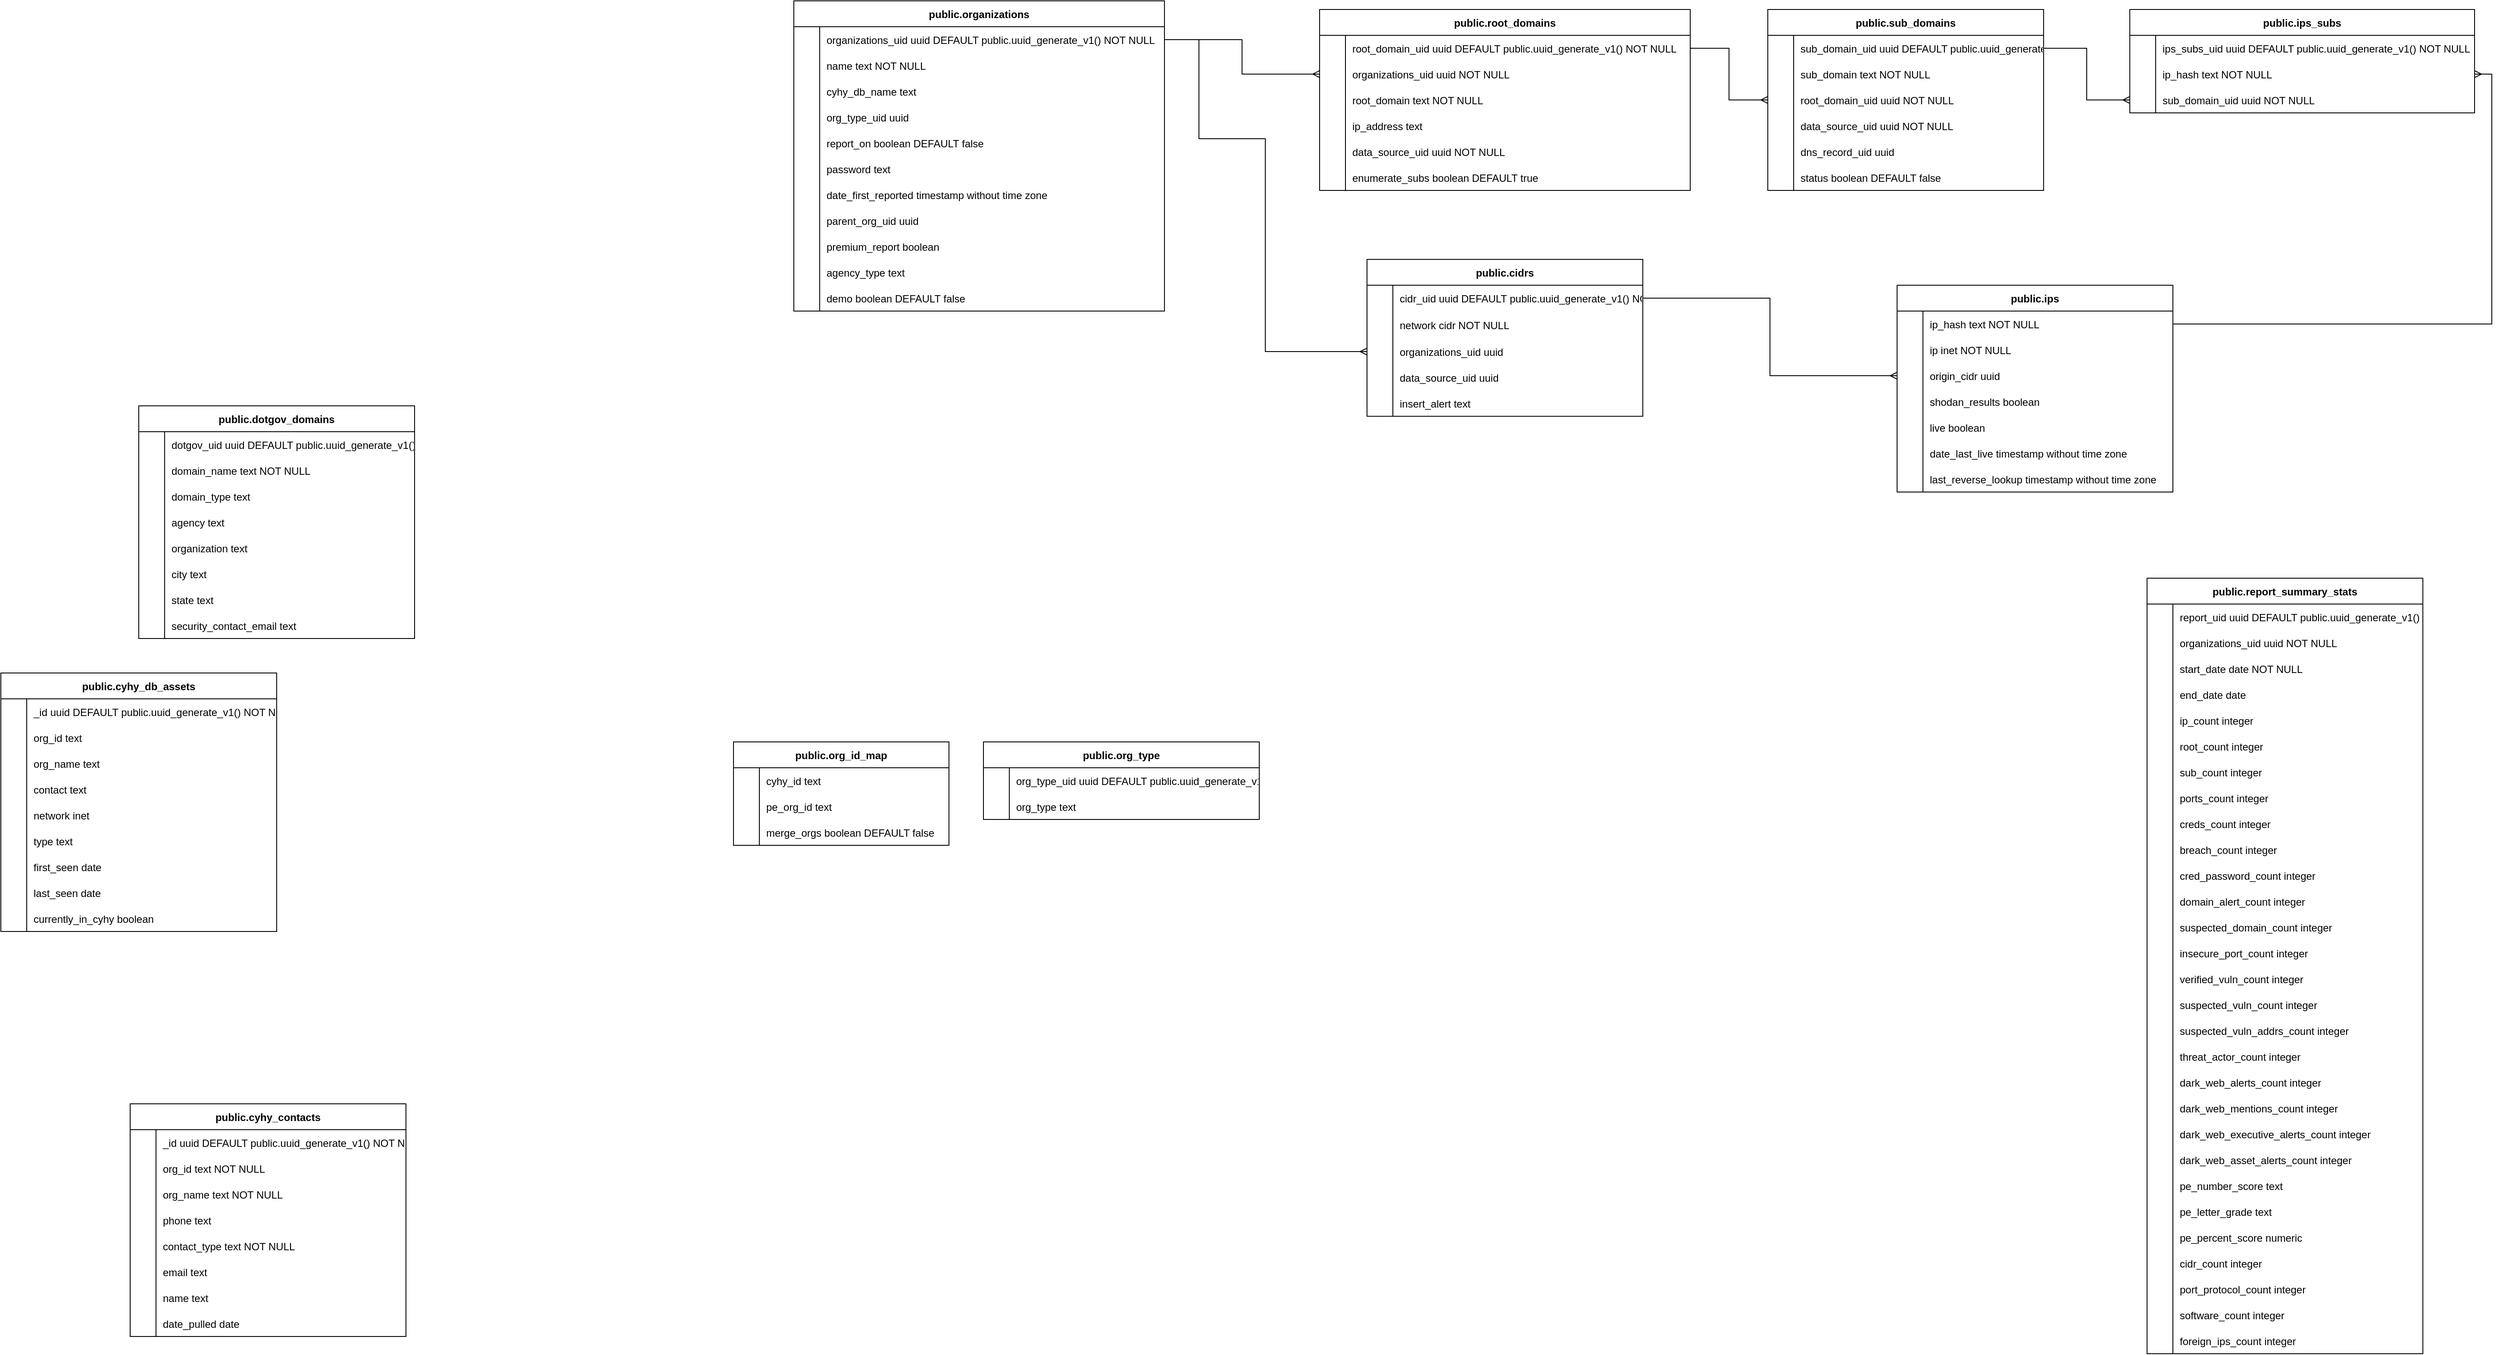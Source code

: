 <mxfile version="21.1.1" type="github">
  <diagram name="Page-1" id="ner-EUDDmUUmzxSJZ0nf">
    <mxGraphModel dx="227" dy="3338" grid="1" gridSize="10" guides="1" tooltips="1" connect="1" arrows="1" fold="1" page="1" pageScale="1" pageWidth="1100" pageHeight="850" math="0" shadow="0">
      <root>
        <mxCell id="0" />
        <mxCell id="1" parent="0" />
        <mxCell id="qcAF3SP7ZXJ503IYmGsE-210" value="public.cidrs" style="shape=table;startSize=30;container=1;collapsible=1;childLayout=tableLayout;fixedRows=1;rowLines=0;fontStyle=1;align=center;resizeLast=1;" parent="1" vertex="1">
          <mxGeometry x="3015" y="-2120" width="320" height="182.17" as="geometry" />
        </mxCell>
        <mxCell id="qcAF3SP7ZXJ503IYmGsE-211" value="" style="shape=tableRow;horizontal=0;startSize=0;swimlaneHead=0;swimlaneBody=0;fillColor=none;collapsible=0;dropTarget=0;points=[[0,0.5],[1,0.5]];portConstraint=eastwest;strokeColor=inherit;top=0;left=0;right=0;bottom=0;" parent="qcAF3SP7ZXJ503IYmGsE-210" vertex="1">
          <mxGeometry y="30" width="320" height="30" as="geometry" />
        </mxCell>
        <mxCell id="qcAF3SP7ZXJ503IYmGsE-212" value="" style="shape=partialRectangle;overflow=hidden;connectable=0;fillColor=none;strokeColor=inherit;top=0;left=0;bottom=0;right=0;" parent="qcAF3SP7ZXJ503IYmGsE-211" vertex="1">
          <mxGeometry width="30" height="30" as="geometry">
            <mxRectangle width="30" height="30" as="alternateBounds" />
          </mxGeometry>
        </mxCell>
        <mxCell id="qcAF3SP7ZXJ503IYmGsE-213" value="cidr_uid uuid DEFAULT public.uuid_generate_v1() NOT NULL" style="shape=partialRectangle;overflow=hidden;connectable=0;fillColor=none;align=left;strokeColor=inherit;top=0;left=0;bottom=0;right=0;spacingLeft=6;" parent="qcAF3SP7ZXJ503IYmGsE-211" vertex="1">
          <mxGeometry x="30" width="290" height="30" as="geometry">
            <mxRectangle width="290" height="30" as="alternateBounds" />
          </mxGeometry>
        </mxCell>
        <mxCell id="qcAF3SP7ZXJ503IYmGsE-214" value="" style="shape=tableRow;horizontal=0;startSize=0;swimlaneHead=0;swimlaneBody=0;fillColor=none;collapsible=0;dropTarget=0;points=[[0,0.5],[1,0.5]];portConstraint=eastwest;strokeColor=inherit;top=0;left=0;right=0;bottom=0;" parent="qcAF3SP7ZXJ503IYmGsE-210" vertex="1">
          <mxGeometry y="60" width="320" height="32" as="geometry" />
        </mxCell>
        <mxCell id="qcAF3SP7ZXJ503IYmGsE-215" value="" style="shape=partialRectangle;overflow=hidden;connectable=0;fillColor=none;strokeColor=inherit;top=0;left=0;bottom=0;right=0;" parent="qcAF3SP7ZXJ503IYmGsE-214" vertex="1">
          <mxGeometry width="30" height="32" as="geometry">
            <mxRectangle width="30" height="32" as="alternateBounds" />
          </mxGeometry>
        </mxCell>
        <mxCell id="qcAF3SP7ZXJ503IYmGsE-216" value="network cidr NOT NULL" style="shape=partialRectangle;overflow=hidden;connectable=0;fillColor=none;align=left;strokeColor=inherit;top=0;left=0;bottom=0;right=0;spacingLeft=6;" parent="qcAF3SP7ZXJ503IYmGsE-214" vertex="1">
          <mxGeometry x="30" width="290" height="32" as="geometry">
            <mxRectangle width="290" height="32" as="alternateBounds" />
          </mxGeometry>
        </mxCell>
        <mxCell id="qcAF3SP7ZXJ503IYmGsE-217" value="" style="shape=tableRow;horizontal=0;startSize=0;swimlaneHead=0;swimlaneBody=0;fillColor=none;collapsible=0;dropTarget=0;points=[[0,0.5],[1,0.5]];portConstraint=eastwest;strokeColor=inherit;top=0;left=0;right=0;bottom=0;" parent="qcAF3SP7ZXJ503IYmGsE-210" vertex="1">
          <mxGeometry y="92" width="320" height="30" as="geometry" />
        </mxCell>
        <mxCell id="qcAF3SP7ZXJ503IYmGsE-218" value="" style="shape=partialRectangle;overflow=hidden;connectable=0;fillColor=none;strokeColor=inherit;top=0;left=0;bottom=0;right=0;" parent="qcAF3SP7ZXJ503IYmGsE-217" vertex="1">
          <mxGeometry width="30" height="30" as="geometry">
            <mxRectangle width="30" height="30" as="alternateBounds" />
          </mxGeometry>
        </mxCell>
        <mxCell id="qcAF3SP7ZXJ503IYmGsE-219" value="organizations_uid uuid" style="shape=partialRectangle;overflow=hidden;connectable=0;fillColor=none;align=left;strokeColor=inherit;top=0;left=0;bottom=0;right=0;spacingLeft=6;" parent="qcAF3SP7ZXJ503IYmGsE-217" vertex="1">
          <mxGeometry x="30" width="290" height="30" as="geometry">
            <mxRectangle width="290" height="30" as="alternateBounds" />
          </mxGeometry>
        </mxCell>
        <mxCell id="qcAF3SP7ZXJ503IYmGsE-220" value="" style="shape=tableRow;horizontal=0;startSize=0;swimlaneHead=0;swimlaneBody=0;fillColor=none;collapsible=0;dropTarget=0;points=[[0,0.5],[1,0.5]];portConstraint=eastwest;strokeColor=inherit;top=0;left=0;right=0;bottom=0;" parent="qcAF3SP7ZXJ503IYmGsE-210" vertex="1">
          <mxGeometry y="122" width="320" height="30" as="geometry" />
        </mxCell>
        <mxCell id="qcAF3SP7ZXJ503IYmGsE-221" value="" style="shape=partialRectangle;overflow=hidden;connectable=0;fillColor=none;strokeColor=inherit;top=0;left=0;bottom=0;right=0;" parent="qcAF3SP7ZXJ503IYmGsE-220" vertex="1">
          <mxGeometry width="30" height="30" as="geometry">
            <mxRectangle width="30" height="30" as="alternateBounds" />
          </mxGeometry>
        </mxCell>
        <mxCell id="qcAF3SP7ZXJ503IYmGsE-222" value="data_source_uid uuid" style="shape=partialRectangle;overflow=hidden;connectable=0;fillColor=none;align=left;strokeColor=inherit;top=0;left=0;bottom=0;right=0;spacingLeft=6;" parent="qcAF3SP7ZXJ503IYmGsE-220" vertex="1">
          <mxGeometry x="30" width="290" height="30" as="geometry">
            <mxRectangle width="290" height="30" as="alternateBounds" />
          </mxGeometry>
        </mxCell>
        <mxCell id="qcAF3SP7ZXJ503IYmGsE-223" value="" style="shape=tableRow;horizontal=0;startSize=0;swimlaneHead=0;swimlaneBody=0;fillColor=none;collapsible=0;dropTarget=0;points=[[0,0.5],[1,0.5]];portConstraint=eastwest;strokeColor=inherit;top=0;left=0;right=0;bottom=0;" parent="qcAF3SP7ZXJ503IYmGsE-210" vertex="1">
          <mxGeometry y="152" width="320" height="30" as="geometry" />
        </mxCell>
        <mxCell id="qcAF3SP7ZXJ503IYmGsE-224" value="" style="shape=partialRectangle;overflow=hidden;connectable=0;fillColor=none;strokeColor=inherit;top=0;left=0;bottom=0;right=0;" parent="qcAF3SP7ZXJ503IYmGsE-223" vertex="1">
          <mxGeometry width="30" height="30" as="geometry">
            <mxRectangle width="30" height="30" as="alternateBounds" />
          </mxGeometry>
        </mxCell>
        <mxCell id="qcAF3SP7ZXJ503IYmGsE-225" value="insert_alert text" style="shape=partialRectangle;overflow=hidden;connectable=0;fillColor=none;align=left;strokeColor=inherit;top=0;left=0;bottom=0;right=0;spacingLeft=6;" parent="qcAF3SP7ZXJ503IYmGsE-223" vertex="1">
          <mxGeometry x="30" width="290" height="30" as="geometry">
            <mxRectangle width="290" height="30" as="alternateBounds" />
          </mxGeometry>
        </mxCell>
        <mxCell id="qcAF3SP7ZXJ503IYmGsE-346" value="public.cyhy_contacts" style="shape=table;startSize=30;container=1;collapsible=1;childLayout=tableLayout;fixedRows=1;rowLines=0;fontStyle=1;align=center;resizeLast=1;" parent="1" vertex="1">
          <mxGeometry x="1580" y="-1140" width="320" height="270" as="geometry" />
        </mxCell>
        <mxCell id="qcAF3SP7ZXJ503IYmGsE-347" value="" style="shape=tableRow;horizontal=0;startSize=0;swimlaneHead=0;swimlaneBody=0;fillColor=none;collapsible=0;dropTarget=0;points=[[0,0.5],[1,0.5]];portConstraint=eastwest;strokeColor=inherit;top=0;left=0;right=0;bottom=0;" parent="qcAF3SP7ZXJ503IYmGsE-346" vertex="1">
          <mxGeometry y="30" width="320" height="30" as="geometry" />
        </mxCell>
        <mxCell id="qcAF3SP7ZXJ503IYmGsE-348" value="" style="shape=partialRectangle;overflow=hidden;connectable=0;fillColor=none;strokeColor=inherit;top=0;left=0;bottom=0;right=0;" parent="qcAF3SP7ZXJ503IYmGsE-347" vertex="1">
          <mxGeometry width="30" height="30" as="geometry">
            <mxRectangle width="30" height="30" as="alternateBounds" />
          </mxGeometry>
        </mxCell>
        <mxCell id="qcAF3SP7ZXJ503IYmGsE-349" value="_id uuid DEFAULT public.uuid_generate_v1() NOT NULL" style="shape=partialRectangle;overflow=hidden;connectable=0;fillColor=none;align=left;strokeColor=inherit;top=0;left=0;bottom=0;right=0;spacingLeft=6;" parent="qcAF3SP7ZXJ503IYmGsE-347" vertex="1">
          <mxGeometry x="30" width="290" height="30" as="geometry">
            <mxRectangle width="290" height="30" as="alternateBounds" />
          </mxGeometry>
        </mxCell>
        <mxCell id="qcAF3SP7ZXJ503IYmGsE-350" value="" style="shape=tableRow;horizontal=0;startSize=0;swimlaneHead=0;swimlaneBody=0;fillColor=none;collapsible=0;dropTarget=0;points=[[0,0.5],[1,0.5]];portConstraint=eastwest;strokeColor=inherit;top=0;left=0;right=0;bottom=0;" parent="qcAF3SP7ZXJ503IYmGsE-346" vertex="1">
          <mxGeometry y="60" width="320" height="30" as="geometry" />
        </mxCell>
        <mxCell id="qcAF3SP7ZXJ503IYmGsE-351" value="" style="shape=partialRectangle;overflow=hidden;connectable=0;fillColor=none;strokeColor=inherit;top=0;left=0;bottom=0;right=0;" parent="qcAF3SP7ZXJ503IYmGsE-350" vertex="1">
          <mxGeometry width="30" height="30" as="geometry">
            <mxRectangle width="30" height="30" as="alternateBounds" />
          </mxGeometry>
        </mxCell>
        <mxCell id="qcAF3SP7ZXJ503IYmGsE-352" value="org_id text NOT NULL" style="shape=partialRectangle;overflow=hidden;connectable=0;fillColor=none;align=left;strokeColor=inherit;top=0;left=0;bottom=0;right=0;spacingLeft=6;" parent="qcAF3SP7ZXJ503IYmGsE-350" vertex="1">
          <mxGeometry x="30" width="290" height="30" as="geometry">
            <mxRectangle width="290" height="30" as="alternateBounds" />
          </mxGeometry>
        </mxCell>
        <mxCell id="qcAF3SP7ZXJ503IYmGsE-353" value="" style="shape=tableRow;horizontal=0;startSize=0;swimlaneHead=0;swimlaneBody=0;fillColor=none;collapsible=0;dropTarget=0;points=[[0,0.5],[1,0.5]];portConstraint=eastwest;strokeColor=inherit;top=0;left=0;right=0;bottom=0;" parent="qcAF3SP7ZXJ503IYmGsE-346" vertex="1">
          <mxGeometry y="90" width="320" height="30" as="geometry" />
        </mxCell>
        <mxCell id="qcAF3SP7ZXJ503IYmGsE-354" value="" style="shape=partialRectangle;overflow=hidden;connectable=0;fillColor=none;strokeColor=inherit;top=0;left=0;bottom=0;right=0;" parent="qcAF3SP7ZXJ503IYmGsE-353" vertex="1">
          <mxGeometry width="30" height="30" as="geometry">
            <mxRectangle width="30" height="30" as="alternateBounds" />
          </mxGeometry>
        </mxCell>
        <mxCell id="qcAF3SP7ZXJ503IYmGsE-355" value="org_name text NOT NULL" style="shape=partialRectangle;overflow=hidden;connectable=0;fillColor=none;align=left;strokeColor=inherit;top=0;left=0;bottom=0;right=0;spacingLeft=6;" parent="qcAF3SP7ZXJ503IYmGsE-353" vertex="1">
          <mxGeometry x="30" width="290" height="30" as="geometry">
            <mxRectangle width="290" height="30" as="alternateBounds" />
          </mxGeometry>
        </mxCell>
        <mxCell id="qcAF3SP7ZXJ503IYmGsE-356" value="" style="shape=tableRow;horizontal=0;startSize=0;swimlaneHead=0;swimlaneBody=0;fillColor=none;collapsible=0;dropTarget=0;points=[[0,0.5],[1,0.5]];portConstraint=eastwest;strokeColor=inherit;top=0;left=0;right=0;bottom=0;" parent="qcAF3SP7ZXJ503IYmGsE-346" vertex="1">
          <mxGeometry y="120" width="320" height="30" as="geometry" />
        </mxCell>
        <mxCell id="qcAF3SP7ZXJ503IYmGsE-357" value="" style="shape=partialRectangle;overflow=hidden;connectable=0;fillColor=none;strokeColor=inherit;top=0;left=0;bottom=0;right=0;" parent="qcAF3SP7ZXJ503IYmGsE-356" vertex="1">
          <mxGeometry width="30" height="30" as="geometry">
            <mxRectangle width="30" height="30" as="alternateBounds" />
          </mxGeometry>
        </mxCell>
        <mxCell id="qcAF3SP7ZXJ503IYmGsE-358" value="phone text" style="shape=partialRectangle;overflow=hidden;connectable=0;fillColor=none;align=left;strokeColor=inherit;top=0;left=0;bottom=0;right=0;spacingLeft=6;" parent="qcAF3SP7ZXJ503IYmGsE-356" vertex="1">
          <mxGeometry x="30" width="290" height="30" as="geometry">
            <mxRectangle width="290" height="30" as="alternateBounds" />
          </mxGeometry>
        </mxCell>
        <mxCell id="qcAF3SP7ZXJ503IYmGsE-359" value="" style="shape=tableRow;horizontal=0;startSize=0;swimlaneHead=0;swimlaneBody=0;fillColor=none;collapsible=0;dropTarget=0;points=[[0,0.5],[1,0.5]];portConstraint=eastwest;strokeColor=inherit;top=0;left=0;right=0;bottom=0;" parent="qcAF3SP7ZXJ503IYmGsE-346" vertex="1">
          <mxGeometry y="150" width="320" height="30" as="geometry" />
        </mxCell>
        <mxCell id="qcAF3SP7ZXJ503IYmGsE-360" value="" style="shape=partialRectangle;overflow=hidden;connectable=0;fillColor=none;strokeColor=inherit;top=0;left=0;bottom=0;right=0;" parent="qcAF3SP7ZXJ503IYmGsE-359" vertex="1">
          <mxGeometry width="30" height="30" as="geometry">
            <mxRectangle width="30" height="30" as="alternateBounds" />
          </mxGeometry>
        </mxCell>
        <mxCell id="qcAF3SP7ZXJ503IYmGsE-361" value="contact_type text NOT NULL" style="shape=partialRectangle;overflow=hidden;connectable=0;fillColor=none;align=left;strokeColor=inherit;top=0;left=0;bottom=0;right=0;spacingLeft=6;" parent="qcAF3SP7ZXJ503IYmGsE-359" vertex="1">
          <mxGeometry x="30" width="290" height="30" as="geometry">
            <mxRectangle width="290" height="30" as="alternateBounds" />
          </mxGeometry>
        </mxCell>
        <mxCell id="qcAF3SP7ZXJ503IYmGsE-362" value="" style="shape=tableRow;horizontal=0;startSize=0;swimlaneHead=0;swimlaneBody=0;fillColor=none;collapsible=0;dropTarget=0;points=[[0,0.5],[1,0.5]];portConstraint=eastwest;strokeColor=inherit;top=0;left=0;right=0;bottom=0;" parent="qcAF3SP7ZXJ503IYmGsE-346" vertex="1">
          <mxGeometry y="180" width="320" height="30" as="geometry" />
        </mxCell>
        <mxCell id="qcAF3SP7ZXJ503IYmGsE-363" value="" style="shape=partialRectangle;overflow=hidden;connectable=0;fillColor=none;strokeColor=inherit;top=0;left=0;bottom=0;right=0;" parent="qcAF3SP7ZXJ503IYmGsE-362" vertex="1">
          <mxGeometry width="30" height="30" as="geometry">
            <mxRectangle width="30" height="30" as="alternateBounds" />
          </mxGeometry>
        </mxCell>
        <mxCell id="qcAF3SP7ZXJ503IYmGsE-364" value="email text" style="shape=partialRectangle;overflow=hidden;connectable=0;fillColor=none;align=left;strokeColor=inherit;top=0;left=0;bottom=0;right=0;spacingLeft=6;" parent="qcAF3SP7ZXJ503IYmGsE-362" vertex="1">
          <mxGeometry x="30" width="290" height="30" as="geometry">
            <mxRectangle width="290" height="30" as="alternateBounds" />
          </mxGeometry>
        </mxCell>
        <mxCell id="qcAF3SP7ZXJ503IYmGsE-365" value="" style="shape=tableRow;horizontal=0;startSize=0;swimlaneHead=0;swimlaneBody=0;fillColor=none;collapsible=0;dropTarget=0;points=[[0,0.5],[1,0.5]];portConstraint=eastwest;strokeColor=inherit;top=0;left=0;right=0;bottom=0;" parent="qcAF3SP7ZXJ503IYmGsE-346" vertex="1">
          <mxGeometry y="210" width="320" height="30" as="geometry" />
        </mxCell>
        <mxCell id="qcAF3SP7ZXJ503IYmGsE-366" value="" style="shape=partialRectangle;overflow=hidden;connectable=0;fillColor=none;strokeColor=inherit;top=0;left=0;bottom=0;right=0;" parent="qcAF3SP7ZXJ503IYmGsE-365" vertex="1">
          <mxGeometry width="30" height="30" as="geometry">
            <mxRectangle width="30" height="30" as="alternateBounds" />
          </mxGeometry>
        </mxCell>
        <mxCell id="qcAF3SP7ZXJ503IYmGsE-367" value="name text" style="shape=partialRectangle;overflow=hidden;connectable=0;fillColor=none;align=left;strokeColor=inherit;top=0;left=0;bottom=0;right=0;spacingLeft=6;" parent="qcAF3SP7ZXJ503IYmGsE-365" vertex="1">
          <mxGeometry x="30" width="290" height="30" as="geometry">
            <mxRectangle width="290" height="30" as="alternateBounds" />
          </mxGeometry>
        </mxCell>
        <mxCell id="qcAF3SP7ZXJ503IYmGsE-368" value="" style="shape=tableRow;horizontal=0;startSize=0;swimlaneHead=0;swimlaneBody=0;fillColor=none;collapsible=0;dropTarget=0;points=[[0,0.5],[1,0.5]];portConstraint=eastwest;strokeColor=inherit;top=0;left=0;right=0;bottom=0;" parent="qcAF3SP7ZXJ503IYmGsE-346" vertex="1">
          <mxGeometry y="240" width="320" height="30" as="geometry" />
        </mxCell>
        <mxCell id="qcAF3SP7ZXJ503IYmGsE-369" value="" style="shape=partialRectangle;overflow=hidden;connectable=0;fillColor=none;strokeColor=inherit;top=0;left=0;bottom=0;right=0;" parent="qcAF3SP7ZXJ503IYmGsE-368" vertex="1">
          <mxGeometry width="30" height="30" as="geometry">
            <mxRectangle width="30" height="30" as="alternateBounds" />
          </mxGeometry>
        </mxCell>
        <mxCell id="qcAF3SP7ZXJ503IYmGsE-370" value="date_pulled date" style="shape=partialRectangle;overflow=hidden;connectable=0;fillColor=none;align=left;strokeColor=inherit;top=0;left=0;bottom=0;right=0;spacingLeft=6;" parent="qcAF3SP7ZXJ503IYmGsE-368" vertex="1">
          <mxGeometry x="30" width="290" height="30" as="geometry">
            <mxRectangle width="290" height="30" as="alternateBounds" />
          </mxGeometry>
        </mxCell>
        <mxCell id="qcAF3SP7ZXJ503IYmGsE-371" value="public.cyhy_db_assets" style="shape=table;startSize=30;container=1;collapsible=1;childLayout=tableLayout;fixedRows=1;rowLines=0;fontStyle=1;align=center;resizeLast=1;" parent="1" vertex="1">
          <mxGeometry x="1430" y="-1640" width="320" height="300" as="geometry" />
        </mxCell>
        <mxCell id="qcAF3SP7ZXJ503IYmGsE-372" value="" style="shape=tableRow;horizontal=0;startSize=0;swimlaneHead=0;swimlaneBody=0;fillColor=none;collapsible=0;dropTarget=0;points=[[0,0.5],[1,0.5]];portConstraint=eastwest;strokeColor=inherit;top=0;left=0;right=0;bottom=0;" parent="qcAF3SP7ZXJ503IYmGsE-371" vertex="1">
          <mxGeometry y="30" width="320" height="30" as="geometry" />
        </mxCell>
        <mxCell id="qcAF3SP7ZXJ503IYmGsE-373" value="" style="shape=partialRectangle;overflow=hidden;connectable=0;fillColor=none;strokeColor=inherit;top=0;left=0;bottom=0;right=0;" parent="qcAF3SP7ZXJ503IYmGsE-372" vertex="1">
          <mxGeometry width="30" height="30" as="geometry">
            <mxRectangle width="30" height="30" as="alternateBounds" />
          </mxGeometry>
        </mxCell>
        <mxCell id="qcAF3SP7ZXJ503IYmGsE-374" value="_id uuid DEFAULT public.uuid_generate_v1() NOT NULL" style="shape=partialRectangle;overflow=hidden;connectable=0;fillColor=none;align=left;strokeColor=inherit;top=0;left=0;bottom=0;right=0;spacingLeft=6;" parent="qcAF3SP7ZXJ503IYmGsE-372" vertex="1">
          <mxGeometry x="30" width="290" height="30" as="geometry">
            <mxRectangle width="290" height="30" as="alternateBounds" />
          </mxGeometry>
        </mxCell>
        <mxCell id="qcAF3SP7ZXJ503IYmGsE-375" value="" style="shape=tableRow;horizontal=0;startSize=0;swimlaneHead=0;swimlaneBody=0;fillColor=none;collapsible=0;dropTarget=0;points=[[0,0.5],[1,0.5]];portConstraint=eastwest;strokeColor=inherit;top=0;left=0;right=0;bottom=0;" parent="qcAF3SP7ZXJ503IYmGsE-371" vertex="1">
          <mxGeometry y="60" width="320" height="30" as="geometry" />
        </mxCell>
        <mxCell id="qcAF3SP7ZXJ503IYmGsE-376" value="" style="shape=partialRectangle;overflow=hidden;connectable=0;fillColor=none;strokeColor=inherit;top=0;left=0;bottom=0;right=0;" parent="qcAF3SP7ZXJ503IYmGsE-375" vertex="1">
          <mxGeometry width="30" height="30" as="geometry">
            <mxRectangle width="30" height="30" as="alternateBounds" />
          </mxGeometry>
        </mxCell>
        <mxCell id="qcAF3SP7ZXJ503IYmGsE-377" value="org_id text" style="shape=partialRectangle;overflow=hidden;connectable=0;fillColor=none;align=left;strokeColor=inherit;top=0;left=0;bottom=0;right=0;spacingLeft=6;" parent="qcAF3SP7ZXJ503IYmGsE-375" vertex="1">
          <mxGeometry x="30" width="290" height="30" as="geometry">
            <mxRectangle width="290" height="30" as="alternateBounds" />
          </mxGeometry>
        </mxCell>
        <mxCell id="qcAF3SP7ZXJ503IYmGsE-378" value="" style="shape=tableRow;horizontal=0;startSize=0;swimlaneHead=0;swimlaneBody=0;fillColor=none;collapsible=0;dropTarget=0;points=[[0,0.5],[1,0.5]];portConstraint=eastwest;strokeColor=inherit;top=0;left=0;right=0;bottom=0;" parent="qcAF3SP7ZXJ503IYmGsE-371" vertex="1">
          <mxGeometry y="90" width="320" height="30" as="geometry" />
        </mxCell>
        <mxCell id="qcAF3SP7ZXJ503IYmGsE-379" value="" style="shape=partialRectangle;overflow=hidden;connectable=0;fillColor=none;strokeColor=inherit;top=0;left=0;bottom=0;right=0;" parent="qcAF3SP7ZXJ503IYmGsE-378" vertex="1">
          <mxGeometry width="30" height="30" as="geometry">
            <mxRectangle width="30" height="30" as="alternateBounds" />
          </mxGeometry>
        </mxCell>
        <mxCell id="qcAF3SP7ZXJ503IYmGsE-380" value="org_name text" style="shape=partialRectangle;overflow=hidden;connectable=0;fillColor=none;align=left;strokeColor=inherit;top=0;left=0;bottom=0;right=0;spacingLeft=6;" parent="qcAF3SP7ZXJ503IYmGsE-378" vertex="1">
          <mxGeometry x="30" width="290" height="30" as="geometry">
            <mxRectangle width="290" height="30" as="alternateBounds" />
          </mxGeometry>
        </mxCell>
        <mxCell id="qcAF3SP7ZXJ503IYmGsE-381" value="" style="shape=tableRow;horizontal=0;startSize=0;swimlaneHead=0;swimlaneBody=0;fillColor=none;collapsible=0;dropTarget=0;points=[[0,0.5],[1,0.5]];portConstraint=eastwest;strokeColor=inherit;top=0;left=0;right=0;bottom=0;" parent="qcAF3SP7ZXJ503IYmGsE-371" vertex="1">
          <mxGeometry y="120" width="320" height="30" as="geometry" />
        </mxCell>
        <mxCell id="qcAF3SP7ZXJ503IYmGsE-382" value="" style="shape=partialRectangle;overflow=hidden;connectable=0;fillColor=none;strokeColor=inherit;top=0;left=0;bottom=0;right=0;" parent="qcAF3SP7ZXJ503IYmGsE-381" vertex="1">
          <mxGeometry width="30" height="30" as="geometry">
            <mxRectangle width="30" height="30" as="alternateBounds" />
          </mxGeometry>
        </mxCell>
        <mxCell id="qcAF3SP7ZXJ503IYmGsE-383" value="contact text" style="shape=partialRectangle;overflow=hidden;connectable=0;fillColor=none;align=left;strokeColor=inherit;top=0;left=0;bottom=0;right=0;spacingLeft=6;" parent="qcAF3SP7ZXJ503IYmGsE-381" vertex="1">
          <mxGeometry x="30" width="290" height="30" as="geometry">
            <mxRectangle width="290" height="30" as="alternateBounds" />
          </mxGeometry>
        </mxCell>
        <mxCell id="qcAF3SP7ZXJ503IYmGsE-384" value="" style="shape=tableRow;horizontal=0;startSize=0;swimlaneHead=0;swimlaneBody=0;fillColor=none;collapsible=0;dropTarget=0;points=[[0,0.5],[1,0.5]];portConstraint=eastwest;strokeColor=inherit;top=0;left=0;right=0;bottom=0;" parent="qcAF3SP7ZXJ503IYmGsE-371" vertex="1">
          <mxGeometry y="150" width="320" height="30" as="geometry" />
        </mxCell>
        <mxCell id="qcAF3SP7ZXJ503IYmGsE-385" value="" style="shape=partialRectangle;overflow=hidden;connectable=0;fillColor=none;strokeColor=inherit;top=0;left=0;bottom=0;right=0;" parent="qcAF3SP7ZXJ503IYmGsE-384" vertex="1">
          <mxGeometry width="30" height="30" as="geometry">
            <mxRectangle width="30" height="30" as="alternateBounds" />
          </mxGeometry>
        </mxCell>
        <mxCell id="qcAF3SP7ZXJ503IYmGsE-386" value="network inet" style="shape=partialRectangle;overflow=hidden;connectable=0;fillColor=none;align=left;strokeColor=inherit;top=0;left=0;bottom=0;right=0;spacingLeft=6;" parent="qcAF3SP7ZXJ503IYmGsE-384" vertex="1">
          <mxGeometry x="30" width="290" height="30" as="geometry">
            <mxRectangle width="290" height="30" as="alternateBounds" />
          </mxGeometry>
        </mxCell>
        <mxCell id="qcAF3SP7ZXJ503IYmGsE-387" value="" style="shape=tableRow;horizontal=0;startSize=0;swimlaneHead=0;swimlaneBody=0;fillColor=none;collapsible=0;dropTarget=0;points=[[0,0.5],[1,0.5]];portConstraint=eastwest;strokeColor=inherit;top=0;left=0;right=0;bottom=0;" parent="qcAF3SP7ZXJ503IYmGsE-371" vertex="1">
          <mxGeometry y="180" width="320" height="30" as="geometry" />
        </mxCell>
        <mxCell id="qcAF3SP7ZXJ503IYmGsE-388" value="" style="shape=partialRectangle;overflow=hidden;connectable=0;fillColor=none;strokeColor=inherit;top=0;left=0;bottom=0;right=0;" parent="qcAF3SP7ZXJ503IYmGsE-387" vertex="1">
          <mxGeometry width="30" height="30" as="geometry">
            <mxRectangle width="30" height="30" as="alternateBounds" />
          </mxGeometry>
        </mxCell>
        <mxCell id="qcAF3SP7ZXJ503IYmGsE-389" value="type text" style="shape=partialRectangle;overflow=hidden;connectable=0;fillColor=none;align=left;strokeColor=inherit;top=0;left=0;bottom=0;right=0;spacingLeft=6;" parent="qcAF3SP7ZXJ503IYmGsE-387" vertex="1">
          <mxGeometry x="30" width="290" height="30" as="geometry">
            <mxRectangle width="290" height="30" as="alternateBounds" />
          </mxGeometry>
        </mxCell>
        <mxCell id="qcAF3SP7ZXJ503IYmGsE-390" value="" style="shape=tableRow;horizontal=0;startSize=0;swimlaneHead=0;swimlaneBody=0;fillColor=none;collapsible=0;dropTarget=0;points=[[0,0.5],[1,0.5]];portConstraint=eastwest;strokeColor=inherit;top=0;left=0;right=0;bottom=0;" parent="qcAF3SP7ZXJ503IYmGsE-371" vertex="1">
          <mxGeometry y="210" width="320" height="30" as="geometry" />
        </mxCell>
        <mxCell id="qcAF3SP7ZXJ503IYmGsE-391" value="" style="shape=partialRectangle;overflow=hidden;connectable=0;fillColor=none;strokeColor=inherit;top=0;left=0;bottom=0;right=0;" parent="qcAF3SP7ZXJ503IYmGsE-390" vertex="1">
          <mxGeometry width="30" height="30" as="geometry">
            <mxRectangle width="30" height="30" as="alternateBounds" />
          </mxGeometry>
        </mxCell>
        <mxCell id="qcAF3SP7ZXJ503IYmGsE-392" value="first_seen date" style="shape=partialRectangle;overflow=hidden;connectable=0;fillColor=none;align=left;strokeColor=inherit;top=0;left=0;bottom=0;right=0;spacingLeft=6;" parent="qcAF3SP7ZXJ503IYmGsE-390" vertex="1">
          <mxGeometry x="30" width="290" height="30" as="geometry">
            <mxRectangle width="290" height="30" as="alternateBounds" />
          </mxGeometry>
        </mxCell>
        <mxCell id="qcAF3SP7ZXJ503IYmGsE-393" value="" style="shape=tableRow;horizontal=0;startSize=0;swimlaneHead=0;swimlaneBody=0;fillColor=none;collapsible=0;dropTarget=0;points=[[0,0.5],[1,0.5]];portConstraint=eastwest;strokeColor=inherit;top=0;left=0;right=0;bottom=0;" parent="qcAF3SP7ZXJ503IYmGsE-371" vertex="1">
          <mxGeometry y="240" width="320" height="30" as="geometry" />
        </mxCell>
        <mxCell id="qcAF3SP7ZXJ503IYmGsE-394" value="" style="shape=partialRectangle;overflow=hidden;connectable=0;fillColor=none;strokeColor=inherit;top=0;left=0;bottom=0;right=0;" parent="qcAF3SP7ZXJ503IYmGsE-393" vertex="1">
          <mxGeometry width="30" height="30" as="geometry">
            <mxRectangle width="30" height="30" as="alternateBounds" />
          </mxGeometry>
        </mxCell>
        <mxCell id="qcAF3SP7ZXJ503IYmGsE-395" value="last_seen date" style="shape=partialRectangle;overflow=hidden;connectable=0;fillColor=none;align=left;strokeColor=inherit;top=0;left=0;bottom=0;right=0;spacingLeft=6;" parent="qcAF3SP7ZXJ503IYmGsE-393" vertex="1">
          <mxGeometry x="30" width="290" height="30" as="geometry">
            <mxRectangle width="290" height="30" as="alternateBounds" />
          </mxGeometry>
        </mxCell>
        <mxCell id="qcAF3SP7ZXJ503IYmGsE-396" value="" style="shape=tableRow;horizontal=0;startSize=0;swimlaneHead=0;swimlaneBody=0;fillColor=none;collapsible=0;dropTarget=0;points=[[0,0.5],[1,0.5]];portConstraint=eastwest;strokeColor=inherit;top=0;left=0;right=0;bottom=0;" parent="qcAF3SP7ZXJ503IYmGsE-371" vertex="1">
          <mxGeometry y="270" width="320" height="30" as="geometry" />
        </mxCell>
        <mxCell id="qcAF3SP7ZXJ503IYmGsE-397" value="" style="shape=partialRectangle;overflow=hidden;connectable=0;fillColor=none;strokeColor=inherit;top=0;left=0;bottom=0;right=0;" parent="qcAF3SP7ZXJ503IYmGsE-396" vertex="1">
          <mxGeometry width="30" height="30" as="geometry">
            <mxRectangle width="30" height="30" as="alternateBounds" />
          </mxGeometry>
        </mxCell>
        <mxCell id="qcAF3SP7ZXJ503IYmGsE-398" value="currently_in_cyhy boolean" style="shape=partialRectangle;overflow=hidden;connectable=0;fillColor=none;align=left;strokeColor=inherit;top=0;left=0;bottom=0;right=0;spacingLeft=6;" parent="qcAF3SP7ZXJ503IYmGsE-396" vertex="1">
          <mxGeometry x="30" width="290" height="30" as="geometry">
            <mxRectangle width="290" height="30" as="alternateBounds" />
          </mxGeometry>
        </mxCell>
        <mxCell id="qcAF3SP7ZXJ503IYmGsE-801" value="public.dotgov_domains" style="shape=table;startSize=30;container=1;collapsible=1;childLayout=tableLayout;fixedRows=1;rowLines=0;fontStyle=1;align=center;resizeLast=1;" parent="1" vertex="1">
          <mxGeometry x="1590" y="-1950" width="320" height="270" as="geometry" />
        </mxCell>
        <mxCell id="qcAF3SP7ZXJ503IYmGsE-802" value="" style="shape=tableRow;horizontal=0;startSize=0;swimlaneHead=0;swimlaneBody=0;fillColor=none;collapsible=0;dropTarget=0;points=[[0,0.5],[1,0.5]];portConstraint=eastwest;strokeColor=inherit;top=0;left=0;right=0;bottom=0;" parent="qcAF3SP7ZXJ503IYmGsE-801" vertex="1">
          <mxGeometry y="30" width="320" height="30" as="geometry" />
        </mxCell>
        <mxCell id="qcAF3SP7ZXJ503IYmGsE-803" value="" style="shape=partialRectangle;overflow=hidden;connectable=0;fillColor=none;strokeColor=inherit;top=0;left=0;bottom=0;right=0;" parent="qcAF3SP7ZXJ503IYmGsE-802" vertex="1">
          <mxGeometry width="30" height="30" as="geometry">
            <mxRectangle width="30" height="30" as="alternateBounds" />
          </mxGeometry>
        </mxCell>
        <mxCell id="qcAF3SP7ZXJ503IYmGsE-804" value="dotgov_uid uuid DEFAULT public.uuid_generate_v1() NOT NULL" style="shape=partialRectangle;overflow=hidden;connectable=0;fillColor=none;align=left;strokeColor=inherit;top=0;left=0;bottom=0;right=0;spacingLeft=6;" parent="qcAF3SP7ZXJ503IYmGsE-802" vertex="1">
          <mxGeometry x="30" width="290" height="30" as="geometry">
            <mxRectangle width="290" height="30" as="alternateBounds" />
          </mxGeometry>
        </mxCell>
        <mxCell id="qcAF3SP7ZXJ503IYmGsE-805" value="" style="shape=tableRow;horizontal=0;startSize=0;swimlaneHead=0;swimlaneBody=0;fillColor=none;collapsible=0;dropTarget=0;points=[[0,0.5],[1,0.5]];portConstraint=eastwest;strokeColor=inherit;top=0;left=0;right=0;bottom=0;" parent="qcAF3SP7ZXJ503IYmGsE-801" vertex="1">
          <mxGeometry y="60" width="320" height="30" as="geometry" />
        </mxCell>
        <mxCell id="qcAF3SP7ZXJ503IYmGsE-806" value="" style="shape=partialRectangle;overflow=hidden;connectable=0;fillColor=none;strokeColor=inherit;top=0;left=0;bottom=0;right=0;" parent="qcAF3SP7ZXJ503IYmGsE-805" vertex="1">
          <mxGeometry width="30" height="30" as="geometry">
            <mxRectangle width="30" height="30" as="alternateBounds" />
          </mxGeometry>
        </mxCell>
        <mxCell id="qcAF3SP7ZXJ503IYmGsE-807" value="domain_name text NOT NULL" style="shape=partialRectangle;overflow=hidden;connectable=0;fillColor=none;align=left;strokeColor=inherit;top=0;left=0;bottom=0;right=0;spacingLeft=6;" parent="qcAF3SP7ZXJ503IYmGsE-805" vertex="1">
          <mxGeometry x="30" width="290" height="30" as="geometry">
            <mxRectangle width="290" height="30" as="alternateBounds" />
          </mxGeometry>
        </mxCell>
        <mxCell id="qcAF3SP7ZXJ503IYmGsE-808" value="" style="shape=tableRow;horizontal=0;startSize=0;swimlaneHead=0;swimlaneBody=0;fillColor=none;collapsible=0;dropTarget=0;points=[[0,0.5],[1,0.5]];portConstraint=eastwest;strokeColor=inherit;top=0;left=0;right=0;bottom=0;" parent="qcAF3SP7ZXJ503IYmGsE-801" vertex="1">
          <mxGeometry y="90" width="320" height="30" as="geometry" />
        </mxCell>
        <mxCell id="qcAF3SP7ZXJ503IYmGsE-809" value="" style="shape=partialRectangle;overflow=hidden;connectable=0;fillColor=none;strokeColor=inherit;top=0;left=0;bottom=0;right=0;" parent="qcAF3SP7ZXJ503IYmGsE-808" vertex="1">
          <mxGeometry width="30" height="30" as="geometry">
            <mxRectangle width="30" height="30" as="alternateBounds" />
          </mxGeometry>
        </mxCell>
        <mxCell id="qcAF3SP7ZXJ503IYmGsE-810" value="domain_type text" style="shape=partialRectangle;overflow=hidden;connectable=0;fillColor=none;align=left;strokeColor=inherit;top=0;left=0;bottom=0;right=0;spacingLeft=6;" parent="qcAF3SP7ZXJ503IYmGsE-808" vertex="1">
          <mxGeometry x="30" width="290" height="30" as="geometry">
            <mxRectangle width="290" height="30" as="alternateBounds" />
          </mxGeometry>
        </mxCell>
        <mxCell id="qcAF3SP7ZXJ503IYmGsE-811" value="" style="shape=tableRow;horizontal=0;startSize=0;swimlaneHead=0;swimlaneBody=0;fillColor=none;collapsible=0;dropTarget=0;points=[[0,0.5],[1,0.5]];portConstraint=eastwest;strokeColor=inherit;top=0;left=0;right=0;bottom=0;" parent="qcAF3SP7ZXJ503IYmGsE-801" vertex="1">
          <mxGeometry y="120" width="320" height="30" as="geometry" />
        </mxCell>
        <mxCell id="qcAF3SP7ZXJ503IYmGsE-812" value="" style="shape=partialRectangle;overflow=hidden;connectable=0;fillColor=none;strokeColor=inherit;top=0;left=0;bottom=0;right=0;" parent="qcAF3SP7ZXJ503IYmGsE-811" vertex="1">
          <mxGeometry width="30" height="30" as="geometry">
            <mxRectangle width="30" height="30" as="alternateBounds" />
          </mxGeometry>
        </mxCell>
        <mxCell id="qcAF3SP7ZXJ503IYmGsE-813" value="agency text" style="shape=partialRectangle;overflow=hidden;connectable=0;fillColor=none;align=left;strokeColor=inherit;top=0;left=0;bottom=0;right=0;spacingLeft=6;" parent="qcAF3SP7ZXJ503IYmGsE-811" vertex="1">
          <mxGeometry x="30" width="290" height="30" as="geometry">
            <mxRectangle width="290" height="30" as="alternateBounds" />
          </mxGeometry>
        </mxCell>
        <mxCell id="qcAF3SP7ZXJ503IYmGsE-814" value="" style="shape=tableRow;horizontal=0;startSize=0;swimlaneHead=0;swimlaneBody=0;fillColor=none;collapsible=0;dropTarget=0;points=[[0,0.5],[1,0.5]];portConstraint=eastwest;strokeColor=inherit;top=0;left=0;right=0;bottom=0;" parent="qcAF3SP7ZXJ503IYmGsE-801" vertex="1">
          <mxGeometry y="150" width="320" height="30" as="geometry" />
        </mxCell>
        <mxCell id="qcAF3SP7ZXJ503IYmGsE-815" value="" style="shape=partialRectangle;overflow=hidden;connectable=0;fillColor=none;strokeColor=inherit;top=0;left=0;bottom=0;right=0;" parent="qcAF3SP7ZXJ503IYmGsE-814" vertex="1">
          <mxGeometry width="30" height="30" as="geometry">
            <mxRectangle width="30" height="30" as="alternateBounds" />
          </mxGeometry>
        </mxCell>
        <mxCell id="qcAF3SP7ZXJ503IYmGsE-816" value="organization text" style="shape=partialRectangle;overflow=hidden;connectable=0;fillColor=none;align=left;strokeColor=inherit;top=0;left=0;bottom=0;right=0;spacingLeft=6;" parent="qcAF3SP7ZXJ503IYmGsE-814" vertex="1">
          <mxGeometry x="30" width="290" height="30" as="geometry">
            <mxRectangle width="290" height="30" as="alternateBounds" />
          </mxGeometry>
        </mxCell>
        <mxCell id="qcAF3SP7ZXJ503IYmGsE-817" value="" style="shape=tableRow;horizontal=0;startSize=0;swimlaneHead=0;swimlaneBody=0;fillColor=none;collapsible=0;dropTarget=0;points=[[0,0.5],[1,0.5]];portConstraint=eastwest;strokeColor=inherit;top=0;left=0;right=0;bottom=0;" parent="qcAF3SP7ZXJ503IYmGsE-801" vertex="1">
          <mxGeometry y="180" width="320" height="30" as="geometry" />
        </mxCell>
        <mxCell id="qcAF3SP7ZXJ503IYmGsE-818" value="" style="shape=partialRectangle;overflow=hidden;connectable=0;fillColor=none;strokeColor=inherit;top=0;left=0;bottom=0;right=0;" parent="qcAF3SP7ZXJ503IYmGsE-817" vertex="1">
          <mxGeometry width="30" height="30" as="geometry">
            <mxRectangle width="30" height="30" as="alternateBounds" />
          </mxGeometry>
        </mxCell>
        <mxCell id="qcAF3SP7ZXJ503IYmGsE-819" value="city text" style="shape=partialRectangle;overflow=hidden;connectable=0;fillColor=none;align=left;strokeColor=inherit;top=0;left=0;bottom=0;right=0;spacingLeft=6;" parent="qcAF3SP7ZXJ503IYmGsE-817" vertex="1">
          <mxGeometry x="30" width="290" height="30" as="geometry">
            <mxRectangle width="290" height="30" as="alternateBounds" />
          </mxGeometry>
        </mxCell>
        <mxCell id="qcAF3SP7ZXJ503IYmGsE-820" value="" style="shape=tableRow;horizontal=0;startSize=0;swimlaneHead=0;swimlaneBody=0;fillColor=none;collapsible=0;dropTarget=0;points=[[0,0.5],[1,0.5]];portConstraint=eastwest;strokeColor=inherit;top=0;left=0;right=0;bottom=0;" parent="qcAF3SP7ZXJ503IYmGsE-801" vertex="1">
          <mxGeometry y="210" width="320" height="30" as="geometry" />
        </mxCell>
        <mxCell id="qcAF3SP7ZXJ503IYmGsE-821" value="" style="shape=partialRectangle;overflow=hidden;connectable=0;fillColor=none;strokeColor=inherit;top=0;left=0;bottom=0;right=0;" parent="qcAF3SP7ZXJ503IYmGsE-820" vertex="1">
          <mxGeometry width="30" height="30" as="geometry">
            <mxRectangle width="30" height="30" as="alternateBounds" />
          </mxGeometry>
        </mxCell>
        <mxCell id="qcAF3SP7ZXJ503IYmGsE-822" value="state text" style="shape=partialRectangle;overflow=hidden;connectable=0;fillColor=none;align=left;strokeColor=inherit;top=0;left=0;bottom=0;right=0;spacingLeft=6;" parent="qcAF3SP7ZXJ503IYmGsE-820" vertex="1">
          <mxGeometry x="30" width="290" height="30" as="geometry">
            <mxRectangle width="290" height="30" as="alternateBounds" />
          </mxGeometry>
        </mxCell>
        <mxCell id="qcAF3SP7ZXJ503IYmGsE-823" value="" style="shape=tableRow;horizontal=0;startSize=0;swimlaneHead=0;swimlaneBody=0;fillColor=none;collapsible=0;dropTarget=0;points=[[0,0.5],[1,0.5]];portConstraint=eastwest;strokeColor=inherit;top=0;left=0;right=0;bottom=0;" parent="qcAF3SP7ZXJ503IYmGsE-801" vertex="1">
          <mxGeometry y="240" width="320" height="30" as="geometry" />
        </mxCell>
        <mxCell id="qcAF3SP7ZXJ503IYmGsE-824" value="" style="shape=partialRectangle;overflow=hidden;connectable=0;fillColor=none;strokeColor=inherit;top=0;left=0;bottom=0;right=0;" parent="qcAF3SP7ZXJ503IYmGsE-823" vertex="1">
          <mxGeometry width="30" height="30" as="geometry">
            <mxRectangle width="30" height="30" as="alternateBounds" />
          </mxGeometry>
        </mxCell>
        <mxCell id="qcAF3SP7ZXJ503IYmGsE-825" value="security_contact_email text" style="shape=partialRectangle;overflow=hidden;connectable=0;fillColor=none;align=left;strokeColor=inherit;top=0;left=0;bottom=0;right=0;spacingLeft=6;" parent="qcAF3SP7ZXJ503IYmGsE-823" vertex="1">
          <mxGeometry x="30" width="290" height="30" as="geometry">
            <mxRectangle width="290" height="30" as="alternateBounds" />
          </mxGeometry>
        </mxCell>
        <mxCell id="qcAF3SP7ZXJ503IYmGsE-836" value="public.ips" style="shape=table;startSize=30;container=1;collapsible=1;childLayout=tableLayout;fixedRows=1;rowLines=0;fontStyle=1;align=center;resizeLast=1;" parent="1" vertex="1">
          <mxGeometry x="3630" y="-2090" width="320" height="240" as="geometry" />
        </mxCell>
        <mxCell id="qcAF3SP7ZXJ503IYmGsE-837" value="" style="shape=tableRow;horizontal=0;startSize=0;swimlaneHead=0;swimlaneBody=0;fillColor=none;collapsible=0;dropTarget=0;points=[[0,0.5],[1,0.5]];portConstraint=eastwest;strokeColor=inherit;top=0;left=0;right=0;bottom=0;" parent="qcAF3SP7ZXJ503IYmGsE-836" vertex="1">
          <mxGeometry y="30" width="320" height="30" as="geometry" />
        </mxCell>
        <mxCell id="qcAF3SP7ZXJ503IYmGsE-838" value="" style="shape=partialRectangle;overflow=hidden;connectable=0;fillColor=none;strokeColor=inherit;top=0;left=0;bottom=0;right=0;" parent="qcAF3SP7ZXJ503IYmGsE-837" vertex="1">
          <mxGeometry width="30" height="30" as="geometry">
            <mxRectangle width="30" height="30" as="alternateBounds" />
          </mxGeometry>
        </mxCell>
        <mxCell id="qcAF3SP7ZXJ503IYmGsE-839" value="ip_hash text NOT NULL" style="shape=partialRectangle;overflow=hidden;connectable=0;fillColor=none;align=left;strokeColor=inherit;top=0;left=0;bottom=0;right=0;spacingLeft=6;" parent="qcAF3SP7ZXJ503IYmGsE-837" vertex="1">
          <mxGeometry x="30" width="290" height="30" as="geometry">
            <mxRectangle width="290" height="30" as="alternateBounds" />
          </mxGeometry>
        </mxCell>
        <mxCell id="qcAF3SP7ZXJ503IYmGsE-840" value="" style="shape=tableRow;horizontal=0;startSize=0;swimlaneHead=0;swimlaneBody=0;fillColor=none;collapsible=0;dropTarget=0;points=[[0,0.5],[1,0.5]];portConstraint=eastwest;strokeColor=inherit;top=0;left=0;right=0;bottom=0;" parent="qcAF3SP7ZXJ503IYmGsE-836" vertex="1">
          <mxGeometry y="60" width="320" height="30" as="geometry" />
        </mxCell>
        <mxCell id="qcAF3SP7ZXJ503IYmGsE-841" value="" style="shape=partialRectangle;overflow=hidden;connectable=0;fillColor=none;strokeColor=inherit;top=0;left=0;bottom=0;right=0;" parent="qcAF3SP7ZXJ503IYmGsE-840" vertex="1">
          <mxGeometry width="30" height="30" as="geometry">
            <mxRectangle width="30" height="30" as="alternateBounds" />
          </mxGeometry>
        </mxCell>
        <mxCell id="qcAF3SP7ZXJ503IYmGsE-842" value="ip inet NOT NULL" style="shape=partialRectangle;overflow=hidden;connectable=0;fillColor=none;align=left;strokeColor=inherit;top=0;left=0;bottom=0;right=0;spacingLeft=6;" parent="qcAF3SP7ZXJ503IYmGsE-840" vertex="1">
          <mxGeometry x="30" width="290" height="30" as="geometry">
            <mxRectangle width="290" height="30" as="alternateBounds" />
          </mxGeometry>
        </mxCell>
        <mxCell id="qcAF3SP7ZXJ503IYmGsE-843" value="" style="shape=tableRow;horizontal=0;startSize=0;swimlaneHead=0;swimlaneBody=0;fillColor=none;collapsible=0;dropTarget=0;points=[[0,0.5],[1,0.5]];portConstraint=eastwest;strokeColor=inherit;top=0;left=0;right=0;bottom=0;" parent="qcAF3SP7ZXJ503IYmGsE-836" vertex="1">
          <mxGeometry y="90" width="320" height="30" as="geometry" />
        </mxCell>
        <mxCell id="qcAF3SP7ZXJ503IYmGsE-844" value="" style="shape=partialRectangle;overflow=hidden;connectable=0;fillColor=none;strokeColor=inherit;top=0;left=0;bottom=0;right=0;" parent="qcAF3SP7ZXJ503IYmGsE-843" vertex="1">
          <mxGeometry width="30" height="30" as="geometry">
            <mxRectangle width="30" height="30" as="alternateBounds" />
          </mxGeometry>
        </mxCell>
        <mxCell id="qcAF3SP7ZXJ503IYmGsE-845" value="origin_cidr uuid" style="shape=partialRectangle;overflow=hidden;connectable=0;fillColor=none;align=left;strokeColor=inherit;top=0;left=0;bottom=0;right=0;spacingLeft=6;" parent="qcAF3SP7ZXJ503IYmGsE-843" vertex="1">
          <mxGeometry x="30" width="290" height="30" as="geometry">
            <mxRectangle width="290" height="30" as="alternateBounds" />
          </mxGeometry>
        </mxCell>
        <mxCell id="qcAF3SP7ZXJ503IYmGsE-846" value="" style="shape=tableRow;horizontal=0;startSize=0;swimlaneHead=0;swimlaneBody=0;fillColor=none;collapsible=0;dropTarget=0;points=[[0,0.5],[1,0.5]];portConstraint=eastwest;strokeColor=inherit;top=0;left=0;right=0;bottom=0;" parent="qcAF3SP7ZXJ503IYmGsE-836" vertex="1">
          <mxGeometry y="120" width="320" height="30" as="geometry" />
        </mxCell>
        <mxCell id="qcAF3SP7ZXJ503IYmGsE-847" value="" style="shape=partialRectangle;overflow=hidden;connectable=0;fillColor=none;strokeColor=inherit;top=0;left=0;bottom=0;right=0;" parent="qcAF3SP7ZXJ503IYmGsE-846" vertex="1">
          <mxGeometry width="30" height="30" as="geometry">
            <mxRectangle width="30" height="30" as="alternateBounds" />
          </mxGeometry>
        </mxCell>
        <mxCell id="qcAF3SP7ZXJ503IYmGsE-848" value="shodan_results boolean" style="shape=partialRectangle;overflow=hidden;connectable=0;fillColor=none;align=left;strokeColor=inherit;top=0;left=0;bottom=0;right=0;spacingLeft=6;" parent="qcAF3SP7ZXJ503IYmGsE-846" vertex="1">
          <mxGeometry x="30" width="290" height="30" as="geometry">
            <mxRectangle width="290" height="30" as="alternateBounds" />
          </mxGeometry>
        </mxCell>
        <mxCell id="qcAF3SP7ZXJ503IYmGsE-849" value="" style="shape=tableRow;horizontal=0;startSize=0;swimlaneHead=0;swimlaneBody=0;fillColor=none;collapsible=0;dropTarget=0;points=[[0,0.5],[1,0.5]];portConstraint=eastwest;strokeColor=inherit;top=0;left=0;right=0;bottom=0;" parent="qcAF3SP7ZXJ503IYmGsE-836" vertex="1">
          <mxGeometry y="150" width="320" height="30" as="geometry" />
        </mxCell>
        <mxCell id="qcAF3SP7ZXJ503IYmGsE-850" value="" style="shape=partialRectangle;overflow=hidden;connectable=0;fillColor=none;strokeColor=inherit;top=0;left=0;bottom=0;right=0;" parent="qcAF3SP7ZXJ503IYmGsE-849" vertex="1">
          <mxGeometry width="30" height="30" as="geometry">
            <mxRectangle width="30" height="30" as="alternateBounds" />
          </mxGeometry>
        </mxCell>
        <mxCell id="qcAF3SP7ZXJ503IYmGsE-851" value="live boolean" style="shape=partialRectangle;overflow=hidden;connectable=0;fillColor=none;align=left;strokeColor=inherit;top=0;left=0;bottom=0;right=0;spacingLeft=6;" parent="qcAF3SP7ZXJ503IYmGsE-849" vertex="1">
          <mxGeometry x="30" width="290" height="30" as="geometry">
            <mxRectangle width="290" height="30" as="alternateBounds" />
          </mxGeometry>
        </mxCell>
        <mxCell id="qcAF3SP7ZXJ503IYmGsE-852" value="" style="shape=tableRow;horizontal=0;startSize=0;swimlaneHead=0;swimlaneBody=0;fillColor=none;collapsible=0;dropTarget=0;points=[[0,0.5],[1,0.5]];portConstraint=eastwest;strokeColor=inherit;top=0;left=0;right=0;bottom=0;" parent="qcAF3SP7ZXJ503IYmGsE-836" vertex="1">
          <mxGeometry y="180" width="320" height="30" as="geometry" />
        </mxCell>
        <mxCell id="qcAF3SP7ZXJ503IYmGsE-853" value="" style="shape=partialRectangle;overflow=hidden;connectable=0;fillColor=none;strokeColor=inherit;top=0;left=0;bottom=0;right=0;" parent="qcAF3SP7ZXJ503IYmGsE-852" vertex="1">
          <mxGeometry width="30" height="30" as="geometry">
            <mxRectangle width="30" height="30" as="alternateBounds" />
          </mxGeometry>
        </mxCell>
        <mxCell id="qcAF3SP7ZXJ503IYmGsE-854" value="date_last_live timestamp without time zone" style="shape=partialRectangle;overflow=hidden;connectable=0;fillColor=none;align=left;strokeColor=inherit;top=0;left=0;bottom=0;right=0;spacingLeft=6;" parent="qcAF3SP7ZXJ503IYmGsE-852" vertex="1">
          <mxGeometry x="30" width="290" height="30" as="geometry">
            <mxRectangle width="290" height="30" as="alternateBounds" />
          </mxGeometry>
        </mxCell>
        <mxCell id="qcAF3SP7ZXJ503IYmGsE-855" value="" style="shape=tableRow;horizontal=0;startSize=0;swimlaneHead=0;swimlaneBody=0;fillColor=none;collapsible=0;dropTarget=0;points=[[0,0.5],[1,0.5]];portConstraint=eastwest;strokeColor=inherit;top=0;left=0;right=0;bottom=0;" parent="qcAF3SP7ZXJ503IYmGsE-836" vertex="1">
          <mxGeometry y="210" width="320" height="30" as="geometry" />
        </mxCell>
        <mxCell id="qcAF3SP7ZXJ503IYmGsE-856" value="" style="shape=partialRectangle;overflow=hidden;connectable=0;fillColor=none;strokeColor=inherit;top=0;left=0;bottom=0;right=0;" parent="qcAF3SP7ZXJ503IYmGsE-855" vertex="1">
          <mxGeometry width="30" height="30" as="geometry">
            <mxRectangle width="30" height="30" as="alternateBounds" />
          </mxGeometry>
        </mxCell>
        <mxCell id="qcAF3SP7ZXJ503IYmGsE-857" value="last_reverse_lookup timestamp without time zone" style="shape=partialRectangle;overflow=hidden;connectable=0;fillColor=none;align=left;strokeColor=inherit;top=0;left=0;bottom=0;right=0;spacingLeft=6;" parent="qcAF3SP7ZXJ503IYmGsE-855" vertex="1">
          <mxGeometry x="30" width="290" height="30" as="geometry">
            <mxRectangle width="290" height="30" as="alternateBounds" />
          </mxGeometry>
        </mxCell>
        <mxCell id="qcAF3SP7ZXJ503IYmGsE-858" value="public.ips_subs" style="shape=table;startSize=30;container=1;collapsible=1;childLayout=tableLayout;fixedRows=1;rowLines=0;fontStyle=1;align=center;resizeLast=1;" parent="1" vertex="1">
          <mxGeometry x="3900" y="-2410" width="400.0" height="120" as="geometry" />
        </mxCell>
        <mxCell id="qcAF3SP7ZXJ503IYmGsE-859" value="" style="shape=tableRow;horizontal=0;startSize=0;swimlaneHead=0;swimlaneBody=0;fillColor=none;collapsible=0;dropTarget=0;points=[[0,0.5],[1,0.5]];portConstraint=eastwest;strokeColor=inherit;top=0;left=0;right=0;bottom=0;" parent="qcAF3SP7ZXJ503IYmGsE-858" vertex="1">
          <mxGeometry y="30" width="400.0" height="30" as="geometry" />
        </mxCell>
        <mxCell id="qcAF3SP7ZXJ503IYmGsE-860" value="" style="shape=partialRectangle;overflow=hidden;connectable=0;fillColor=none;strokeColor=inherit;top=0;left=0;bottom=0;right=0;" parent="qcAF3SP7ZXJ503IYmGsE-859" vertex="1">
          <mxGeometry width="30" height="30" as="geometry">
            <mxRectangle width="30" height="30" as="alternateBounds" />
          </mxGeometry>
        </mxCell>
        <mxCell id="qcAF3SP7ZXJ503IYmGsE-861" value="ips_subs_uid uuid DEFAULT public.uuid_generate_v1() NOT NULL" style="shape=partialRectangle;overflow=hidden;connectable=0;fillColor=none;align=left;strokeColor=inherit;top=0;left=0;bottom=0;right=0;spacingLeft=6;" parent="qcAF3SP7ZXJ503IYmGsE-859" vertex="1">
          <mxGeometry x="30" width="370.0" height="30" as="geometry">
            <mxRectangle width="370.0" height="30" as="alternateBounds" />
          </mxGeometry>
        </mxCell>
        <mxCell id="qcAF3SP7ZXJ503IYmGsE-862" value="" style="shape=tableRow;horizontal=0;startSize=0;swimlaneHead=0;swimlaneBody=0;fillColor=none;collapsible=0;dropTarget=0;points=[[0,0.5],[1,0.5]];portConstraint=eastwest;strokeColor=inherit;top=0;left=0;right=0;bottom=0;" parent="qcAF3SP7ZXJ503IYmGsE-858" vertex="1">
          <mxGeometry y="60" width="400.0" height="30" as="geometry" />
        </mxCell>
        <mxCell id="qcAF3SP7ZXJ503IYmGsE-863" value="" style="shape=partialRectangle;overflow=hidden;connectable=0;fillColor=none;strokeColor=inherit;top=0;left=0;bottom=0;right=0;" parent="qcAF3SP7ZXJ503IYmGsE-862" vertex="1">
          <mxGeometry width="30" height="30" as="geometry">
            <mxRectangle width="30" height="30" as="alternateBounds" />
          </mxGeometry>
        </mxCell>
        <mxCell id="qcAF3SP7ZXJ503IYmGsE-864" value="ip_hash text NOT NULL" style="shape=partialRectangle;overflow=hidden;connectable=0;fillColor=none;align=left;strokeColor=inherit;top=0;left=0;bottom=0;right=0;spacingLeft=6;" parent="qcAF3SP7ZXJ503IYmGsE-862" vertex="1">
          <mxGeometry x="30" width="370.0" height="30" as="geometry">
            <mxRectangle width="370.0" height="30" as="alternateBounds" />
          </mxGeometry>
        </mxCell>
        <mxCell id="qcAF3SP7ZXJ503IYmGsE-865" value="" style="shape=tableRow;horizontal=0;startSize=0;swimlaneHead=0;swimlaneBody=0;fillColor=none;collapsible=0;dropTarget=0;points=[[0,0.5],[1,0.5]];portConstraint=eastwest;strokeColor=inherit;top=0;left=0;right=0;bottom=0;" parent="qcAF3SP7ZXJ503IYmGsE-858" vertex="1">
          <mxGeometry y="90" width="400.0" height="30" as="geometry" />
        </mxCell>
        <mxCell id="qcAF3SP7ZXJ503IYmGsE-866" value="" style="shape=partialRectangle;overflow=hidden;connectable=0;fillColor=none;strokeColor=inherit;top=0;left=0;bottom=0;right=0;" parent="qcAF3SP7ZXJ503IYmGsE-865" vertex="1">
          <mxGeometry width="30" height="30" as="geometry">
            <mxRectangle width="30" height="30" as="alternateBounds" />
          </mxGeometry>
        </mxCell>
        <mxCell id="qcAF3SP7ZXJ503IYmGsE-867" value="sub_domain_uid uuid NOT NULL" style="shape=partialRectangle;overflow=hidden;connectable=0;fillColor=none;align=left;strokeColor=inherit;top=0;left=0;bottom=0;right=0;spacingLeft=6;" parent="qcAF3SP7ZXJ503IYmGsE-865" vertex="1">
          <mxGeometry x="30" width="370.0" height="30" as="geometry">
            <mxRectangle width="370.0" height="30" as="alternateBounds" />
          </mxGeometry>
        </mxCell>
        <mxCell id="qcAF3SP7ZXJ503IYmGsE-938" value="public.org_id_map" style="shape=table;startSize=30;container=1;collapsible=1;childLayout=tableLayout;fixedRows=1;rowLines=0;fontStyle=1;align=center;resizeLast=1;" parent="1" vertex="1">
          <mxGeometry x="2280" y="-1560" width="250" height="120" as="geometry" />
        </mxCell>
        <mxCell id="qcAF3SP7ZXJ503IYmGsE-939" value="" style="shape=tableRow;horizontal=0;startSize=0;swimlaneHead=0;swimlaneBody=0;fillColor=none;collapsible=0;dropTarget=0;points=[[0,0.5],[1,0.5]];portConstraint=eastwest;strokeColor=inherit;top=0;left=0;right=0;bottom=0;" parent="qcAF3SP7ZXJ503IYmGsE-938" vertex="1">
          <mxGeometry y="30" width="250" height="30" as="geometry" />
        </mxCell>
        <mxCell id="qcAF3SP7ZXJ503IYmGsE-940" value="" style="shape=partialRectangle;overflow=hidden;connectable=0;fillColor=none;strokeColor=inherit;top=0;left=0;bottom=0;right=0;" parent="qcAF3SP7ZXJ503IYmGsE-939" vertex="1">
          <mxGeometry width="30" height="30" as="geometry">
            <mxRectangle width="30" height="30" as="alternateBounds" />
          </mxGeometry>
        </mxCell>
        <mxCell id="qcAF3SP7ZXJ503IYmGsE-941" value="cyhy_id text" style="shape=partialRectangle;overflow=hidden;connectable=0;fillColor=none;align=left;strokeColor=inherit;top=0;left=0;bottom=0;right=0;spacingLeft=6;" parent="qcAF3SP7ZXJ503IYmGsE-939" vertex="1">
          <mxGeometry x="30" width="220" height="30" as="geometry">
            <mxRectangle width="220" height="30" as="alternateBounds" />
          </mxGeometry>
        </mxCell>
        <mxCell id="qcAF3SP7ZXJ503IYmGsE-942" value="" style="shape=tableRow;horizontal=0;startSize=0;swimlaneHead=0;swimlaneBody=0;fillColor=none;collapsible=0;dropTarget=0;points=[[0,0.5],[1,0.5]];portConstraint=eastwest;strokeColor=inherit;top=0;left=0;right=0;bottom=0;" parent="qcAF3SP7ZXJ503IYmGsE-938" vertex="1">
          <mxGeometry y="60" width="250" height="30" as="geometry" />
        </mxCell>
        <mxCell id="qcAF3SP7ZXJ503IYmGsE-943" value="" style="shape=partialRectangle;overflow=hidden;connectable=0;fillColor=none;strokeColor=inherit;top=0;left=0;bottom=0;right=0;" parent="qcAF3SP7ZXJ503IYmGsE-942" vertex="1">
          <mxGeometry width="30" height="30" as="geometry">
            <mxRectangle width="30" height="30" as="alternateBounds" />
          </mxGeometry>
        </mxCell>
        <mxCell id="qcAF3SP7ZXJ503IYmGsE-944" value="pe_org_id text" style="shape=partialRectangle;overflow=hidden;connectable=0;fillColor=none;align=left;strokeColor=inherit;top=0;left=0;bottom=0;right=0;spacingLeft=6;" parent="qcAF3SP7ZXJ503IYmGsE-942" vertex="1">
          <mxGeometry x="30" width="220" height="30" as="geometry">
            <mxRectangle width="220" height="30" as="alternateBounds" />
          </mxGeometry>
        </mxCell>
        <mxCell id="qcAF3SP7ZXJ503IYmGsE-945" value="" style="shape=tableRow;horizontal=0;startSize=0;swimlaneHead=0;swimlaneBody=0;fillColor=none;collapsible=0;dropTarget=0;points=[[0,0.5],[1,0.5]];portConstraint=eastwest;strokeColor=inherit;top=0;left=0;right=0;bottom=0;" parent="qcAF3SP7ZXJ503IYmGsE-938" vertex="1">
          <mxGeometry y="90" width="250" height="30" as="geometry" />
        </mxCell>
        <mxCell id="qcAF3SP7ZXJ503IYmGsE-946" value="" style="shape=partialRectangle;overflow=hidden;connectable=0;fillColor=none;strokeColor=inherit;top=0;left=0;bottom=0;right=0;" parent="qcAF3SP7ZXJ503IYmGsE-945" vertex="1">
          <mxGeometry width="30" height="30" as="geometry">
            <mxRectangle width="30" height="30" as="alternateBounds" />
          </mxGeometry>
        </mxCell>
        <mxCell id="qcAF3SP7ZXJ503IYmGsE-947" value="merge_orgs boolean DEFAULT false" style="shape=partialRectangle;overflow=hidden;connectable=0;fillColor=none;align=left;strokeColor=inherit;top=0;left=0;bottom=0;right=0;spacingLeft=6;" parent="qcAF3SP7ZXJ503IYmGsE-945" vertex="1">
          <mxGeometry x="30" width="220" height="30" as="geometry">
            <mxRectangle width="220" height="30" as="alternateBounds" />
          </mxGeometry>
        </mxCell>
        <mxCell id="qcAF3SP7ZXJ503IYmGsE-948" value="public.org_type" style="shape=table;startSize=30;container=1;collapsible=1;childLayout=tableLayout;fixedRows=1;rowLines=0;fontStyle=1;align=center;resizeLast=1;" parent="1" vertex="1">
          <mxGeometry x="2570" y="-1560" width="320" height="90" as="geometry" />
        </mxCell>
        <mxCell id="qcAF3SP7ZXJ503IYmGsE-949" value="" style="shape=tableRow;horizontal=0;startSize=0;swimlaneHead=0;swimlaneBody=0;fillColor=none;collapsible=0;dropTarget=0;points=[[0,0.5],[1,0.5]];portConstraint=eastwest;strokeColor=inherit;top=0;left=0;right=0;bottom=0;" parent="qcAF3SP7ZXJ503IYmGsE-948" vertex="1">
          <mxGeometry y="30" width="320" height="30" as="geometry" />
        </mxCell>
        <mxCell id="qcAF3SP7ZXJ503IYmGsE-950" value="" style="shape=partialRectangle;overflow=hidden;connectable=0;fillColor=none;strokeColor=inherit;top=0;left=0;bottom=0;right=0;" parent="qcAF3SP7ZXJ503IYmGsE-949" vertex="1">
          <mxGeometry width="30" height="30" as="geometry">
            <mxRectangle width="30" height="30" as="alternateBounds" />
          </mxGeometry>
        </mxCell>
        <mxCell id="qcAF3SP7ZXJ503IYmGsE-951" value="org_type_uid uuid DEFAULT public.uuid_generate_v1() NOT NULL" style="shape=partialRectangle;overflow=hidden;connectable=0;fillColor=none;align=left;strokeColor=inherit;top=0;left=0;bottom=0;right=0;spacingLeft=6;" parent="qcAF3SP7ZXJ503IYmGsE-949" vertex="1">
          <mxGeometry x="30" width="290" height="30" as="geometry">
            <mxRectangle width="290" height="30" as="alternateBounds" />
          </mxGeometry>
        </mxCell>
        <mxCell id="qcAF3SP7ZXJ503IYmGsE-952" value="" style="shape=tableRow;horizontal=0;startSize=0;swimlaneHead=0;swimlaneBody=0;fillColor=none;collapsible=0;dropTarget=0;points=[[0,0.5],[1,0.5]];portConstraint=eastwest;strokeColor=inherit;top=0;left=0;right=0;bottom=0;" parent="qcAF3SP7ZXJ503IYmGsE-948" vertex="1">
          <mxGeometry y="60" width="320" height="30" as="geometry" />
        </mxCell>
        <mxCell id="qcAF3SP7ZXJ503IYmGsE-953" value="" style="shape=partialRectangle;overflow=hidden;connectable=0;fillColor=none;strokeColor=inherit;top=0;left=0;bottom=0;right=0;" parent="qcAF3SP7ZXJ503IYmGsE-952" vertex="1">
          <mxGeometry width="30" height="30" as="geometry">
            <mxRectangle width="30" height="30" as="alternateBounds" />
          </mxGeometry>
        </mxCell>
        <mxCell id="qcAF3SP7ZXJ503IYmGsE-954" value="org_type text" style="shape=partialRectangle;overflow=hidden;connectable=0;fillColor=none;align=left;strokeColor=inherit;top=0;left=0;bottom=0;right=0;spacingLeft=6;" parent="qcAF3SP7ZXJ503IYmGsE-952" vertex="1">
          <mxGeometry x="30" width="290" height="30" as="geometry">
            <mxRectangle width="290" height="30" as="alternateBounds" />
          </mxGeometry>
        </mxCell>
        <mxCell id="qcAF3SP7ZXJ503IYmGsE-955" value="public.organizations" style="shape=table;startSize=30;container=1;collapsible=1;childLayout=tableLayout;fixedRows=1;rowLines=0;fontStyle=1;align=center;resizeLast=1;" parent="1" vertex="1">
          <mxGeometry x="2350" y="-2420" width="430" height="360" as="geometry" />
        </mxCell>
        <mxCell id="qcAF3SP7ZXJ503IYmGsE-956" value="" style="shape=tableRow;horizontal=0;startSize=0;swimlaneHead=0;swimlaneBody=0;fillColor=none;collapsible=0;dropTarget=0;points=[[0,0.5],[1,0.5]];portConstraint=eastwest;strokeColor=inherit;top=0;left=0;right=0;bottom=0;" parent="qcAF3SP7ZXJ503IYmGsE-955" vertex="1">
          <mxGeometry y="30" width="430" height="30" as="geometry" />
        </mxCell>
        <mxCell id="qcAF3SP7ZXJ503IYmGsE-957" value="" style="shape=partialRectangle;overflow=hidden;connectable=0;fillColor=none;strokeColor=inherit;top=0;left=0;bottom=0;right=0;" parent="qcAF3SP7ZXJ503IYmGsE-956" vertex="1">
          <mxGeometry width="30" height="30" as="geometry">
            <mxRectangle width="30" height="30" as="alternateBounds" />
          </mxGeometry>
        </mxCell>
        <mxCell id="qcAF3SP7ZXJ503IYmGsE-958" value="organizations_uid uuid DEFAULT public.uuid_generate_v1() NOT NULL" style="shape=partialRectangle;overflow=hidden;connectable=0;fillColor=none;align=left;strokeColor=inherit;top=0;left=0;bottom=0;right=0;spacingLeft=6;" parent="qcAF3SP7ZXJ503IYmGsE-956" vertex="1">
          <mxGeometry x="30" width="400" height="30" as="geometry">
            <mxRectangle width="400" height="30" as="alternateBounds" />
          </mxGeometry>
        </mxCell>
        <mxCell id="qcAF3SP7ZXJ503IYmGsE-959" value="" style="shape=tableRow;horizontal=0;startSize=0;swimlaneHead=0;swimlaneBody=0;fillColor=none;collapsible=0;dropTarget=0;points=[[0,0.5],[1,0.5]];portConstraint=eastwest;strokeColor=inherit;top=0;left=0;right=0;bottom=0;" parent="qcAF3SP7ZXJ503IYmGsE-955" vertex="1">
          <mxGeometry y="60" width="430" height="30" as="geometry" />
        </mxCell>
        <mxCell id="qcAF3SP7ZXJ503IYmGsE-960" value="" style="shape=partialRectangle;overflow=hidden;connectable=0;fillColor=none;strokeColor=inherit;top=0;left=0;bottom=0;right=0;" parent="qcAF3SP7ZXJ503IYmGsE-959" vertex="1">
          <mxGeometry width="30" height="30" as="geometry">
            <mxRectangle width="30" height="30" as="alternateBounds" />
          </mxGeometry>
        </mxCell>
        <mxCell id="qcAF3SP7ZXJ503IYmGsE-961" value="name text NOT NULL" style="shape=partialRectangle;overflow=hidden;connectable=0;fillColor=none;align=left;strokeColor=inherit;top=0;left=0;bottom=0;right=0;spacingLeft=6;" parent="qcAF3SP7ZXJ503IYmGsE-959" vertex="1">
          <mxGeometry x="30" width="400" height="30" as="geometry">
            <mxRectangle width="400" height="30" as="alternateBounds" />
          </mxGeometry>
        </mxCell>
        <mxCell id="qcAF3SP7ZXJ503IYmGsE-962" value="" style="shape=tableRow;horizontal=0;startSize=0;swimlaneHead=0;swimlaneBody=0;fillColor=none;collapsible=0;dropTarget=0;points=[[0,0.5],[1,0.5]];portConstraint=eastwest;strokeColor=inherit;top=0;left=0;right=0;bottom=0;" parent="qcAF3SP7ZXJ503IYmGsE-955" vertex="1">
          <mxGeometry y="90" width="430" height="30" as="geometry" />
        </mxCell>
        <mxCell id="qcAF3SP7ZXJ503IYmGsE-963" value="" style="shape=partialRectangle;overflow=hidden;connectable=0;fillColor=none;strokeColor=inherit;top=0;left=0;bottom=0;right=0;" parent="qcAF3SP7ZXJ503IYmGsE-962" vertex="1">
          <mxGeometry width="30" height="30" as="geometry">
            <mxRectangle width="30" height="30" as="alternateBounds" />
          </mxGeometry>
        </mxCell>
        <mxCell id="qcAF3SP7ZXJ503IYmGsE-964" value="cyhy_db_name text" style="shape=partialRectangle;overflow=hidden;connectable=0;fillColor=none;align=left;strokeColor=inherit;top=0;left=0;bottom=0;right=0;spacingLeft=6;" parent="qcAF3SP7ZXJ503IYmGsE-962" vertex="1">
          <mxGeometry x="30" width="400" height="30" as="geometry">
            <mxRectangle width="400" height="30" as="alternateBounds" />
          </mxGeometry>
        </mxCell>
        <mxCell id="qcAF3SP7ZXJ503IYmGsE-965" value="" style="shape=tableRow;horizontal=0;startSize=0;swimlaneHead=0;swimlaneBody=0;fillColor=none;collapsible=0;dropTarget=0;points=[[0,0.5],[1,0.5]];portConstraint=eastwest;strokeColor=inherit;top=0;left=0;right=0;bottom=0;" parent="qcAF3SP7ZXJ503IYmGsE-955" vertex="1">
          <mxGeometry y="120" width="430" height="30" as="geometry" />
        </mxCell>
        <mxCell id="qcAF3SP7ZXJ503IYmGsE-966" value="" style="shape=partialRectangle;overflow=hidden;connectable=0;fillColor=none;strokeColor=inherit;top=0;left=0;bottom=0;right=0;" parent="qcAF3SP7ZXJ503IYmGsE-965" vertex="1">
          <mxGeometry width="30" height="30" as="geometry">
            <mxRectangle width="30" height="30" as="alternateBounds" />
          </mxGeometry>
        </mxCell>
        <mxCell id="qcAF3SP7ZXJ503IYmGsE-967" value="org_type_uid uuid" style="shape=partialRectangle;overflow=hidden;connectable=0;fillColor=none;align=left;strokeColor=inherit;top=0;left=0;bottom=0;right=0;spacingLeft=6;" parent="qcAF3SP7ZXJ503IYmGsE-965" vertex="1">
          <mxGeometry x="30" width="400" height="30" as="geometry">
            <mxRectangle width="400" height="30" as="alternateBounds" />
          </mxGeometry>
        </mxCell>
        <mxCell id="qcAF3SP7ZXJ503IYmGsE-968" value="" style="shape=tableRow;horizontal=0;startSize=0;swimlaneHead=0;swimlaneBody=0;fillColor=none;collapsible=0;dropTarget=0;points=[[0,0.5],[1,0.5]];portConstraint=eastwest;strokeColor=inherit;top=0;left=0;right=0;bottom=0;" parent="qcAF3SP7ZXJ503IYmGsE-955" vertex="1">
          <mxGeometry y="150" width="430" height="30" as="geometry" />
        </mxCell>
        <mxCell id="qcAF3SP7ZXJ503IYmGsE-969" value="" style="shape=partialRectangle;overflow=hidden;connectable=0;fillColor=none;strokeColor=inherit;top=0;left=0;bottom=0;right=0;" parent="qcAF3SP7ZXJ503IYmGsE-968" vertex="1">
          <mxGeometry width="30" height="30" as="geometry">
            <mxRectangle width="30" height="30" as="alternateBounds" />
          </mxGeometry>
        </mxCell>
        <mxCell id="qcAF3SP7ZXJ503IYmGsE-970" value="report_on boolean DEFAULT false" style="shape=partialRectangle;overflow=hidden;connectable=0;fillColor=none;align=left;strokeColor=inherit;top=0;left=0;bottom=0;right=0;spacingLeft=6;" parent="qcAF3SP7ZXJ503IYmGsE-968" vertex="1">
          <mxGeometry x="30" width="400" height="30" as="geometry">
            <mxRectangle width="400" height="30" as="alternateBounds" />
          </mxGeometry>
        </mxCell>
        <mxCell id="qcAF3SP7ZXJ503IYmGsE-971" value="" style="shape=tableRow;horizontal=0;startSize=0;swimlaneHead=0;swimlaneBody=0;fillColor=none;collapsible=0;dropTarget=0;points=[[0,0.5],[1,0.5]];portConstraint=eastwest;strokeColor=inherit;top=0;left=0;right=0;bottom=0;" parent="qcAF3SP7ZXJ503IYmGsE-955" vertex="1">
          <mxGeometry y="180" width="430" height="30" as="geometry" />
        </mxCell>
        <mxCell id="qcAF3SP7ZXJ503IYmGsE-972" value="" style="shape=partialRectangle;overflow=hidden;connectable=0;fillColor=none;strokeColor=inherit;top=0;left=0;bottom=0;right=0;" parent="qcAF3SP7ZXJ503IYmGsE-971" vertex="1">
          <mxGeometry width="30" height="30" as="geometry">
            <mxRectangle width="30" height="30" as="alternateBounds" />
          </mxGeometry>
        </mxCell>
        <mxCell id="qcAF3SP7ZXJ503IYmGsE-973" value="password text" style="shape=partialRectangle;overflow=hidden;connectable=0;fillColor=none;align=left;strokeColor=inherit;top=0;left=0;bottom=0;right=0;spacingLeft=6;" parent="qcAF3SP7ZXJ503IYmGsE-971" vertex="1">
          <mxGeometry x="30" width="400" height="30" as="geometry">
            <mxRectangle width="400" height="30" as="alternateBounds" />
          </mxGeometry>
        </mxCell>
        <mxCell id="qcAF3SP7ZXJ503IYmGsE-974" value="" style="shape=tableRow;horizontal=0;startSize=0;swimlaneHead=0;swimlaneBody=0;fillColor=none;collapsible=0;dropTarget=0;points=[[0,0.5],[1,0.5]];portConstraint=eastwest;strokeColor=inherit;top=0;left=0;right=0;bottom=0;" parent="qcAF3SP7ZXJ503IYmGsE-955" vertex="1">
          <mxGeometry y="210" width="430" height="30" as="geometry" />
        </mxCell>
        <mxCell id="qcAF3SP7ZXJ503IYmGsE-975" value="" style="shape=partialRectangle;overflow=hidden;connectable=0;fillColor=none;strokeColor=inherit;top=0;left=0;bottom=0;right=0;" parent="qcAF3SP7ZXJ503IYmGsE-974" vertex="1">
          <mxGeometry width="30" height="30" as="geometry">
            <mxRectangle width="30" height="30" as="alternateBounds" />
          </mxGeometry>
        </mxCell>
        <mxCell id="qcAF3SP7ZXJ503IYmGsE-976" value="date_first_reported timestamp without time zone" style="shape=partialRectangle;overflow=hidden;connectable=0;fillColor=none;align=left;strokeColor=inherit;top=0;left=0;bottom=0;right=0;spacingLeft=6;" parent="qcAF3SP7ZXJ503IYmGsE-974" vertex="1">
          <mxGeometry x="30" width="400" height="30" as="geometry">
            <mxRectangle width="400" height="30" as="alternateBounds" />
          </mxGeometry>
        </mxCell>
        <mxCell id="qcAF3SP7ZXJ503IYmGsE-977" value="" style="shape=tableRow;horizontal=0;startSize=0;swimlaneHead=0;swimlaneBody=0;fillColor=none;collapsible=0;dropTarget=0;points=[[0,0.5],[1,0.5]];portConstraint=eastwest;strokeColor=inherit;top=0;left=0;right=0;bottom=0;" parent="qcAF3SP7ZXJ503IYmGsE-955" vertex="1">
          <mxGeometry y="240" width="430" height="30" as="geometry" />
        </mxCell>
        <mxCell id="qcAF3SP7ZXJ503IYmGsE-978" value="" style="shape=partialRectangle;overflow=hidden;connectable=0;fillColor=none;strokeColor=inherit;top=0;left=0;bottom=0;right=0;" parent="qcAF3SP7ZXJ503IYmGsE-977" vertex="1">
          <mxGeometry width="30" height="30" as="geometry">
            <mxRectangle width="30" height="30" as="alternateBounds" />
          </mxGeometry>
        </mxCell>
        <mxCell id="qcAF3SP7ZXJ503IYmGsE-979" value="parent_org_uid uuid" style="shape=partialRectangle;overflow=hidden;connectable=0;fillColor=none;align=left;strokeColor=inherit;top=0;left=0;bottom=0;right=0;spacingLeft=6;" parent="qcAF3SP7ZXJ503IYmGsE-977" vertex="1">
          <mxGeometry x="30" width="400" height="30" as="geometry">
            <mxRectangle width="400" height="30" as="alternateBounds" />
          </mxGeometry>
        </mxCell>
        <mxCell id="qcAF3SP7ZXJ503IYmGsE-980" value="" style="shape=tableRow;horizontal=0;startSize=0;swimlaneHead=0;swimlaneBody=0;fillColor=none;collapsible=0;dropTarget=0;points=[[0,0.5],[1,0.5]];portConstraint=eastwest;strokeColor=inherit;top=0;left=0;right=0;bottom=0;" parent="qcAF3SP7ZXJ503IYmGsE-955" vertex="1">
          <mxGeometry y="270" width="430" height="30" as="geometry" />
        </mxCell>
        <mxCell id="qcAF3SP7ZXJ503IYmGsE-981" value="" style="shape=partialRectangle;overflow=hidden;connectable=0;fillColor=none;strokeColor=inherit;top=0;left=0;bottom=0;right=0;" parent="qcAF3SP7ZXJ503IYmGsE-980" vertex="1">
          <mxGeometry width="30" height="30" as="geometry">
            <mxRectangle width="30" height="30" as="alternateBounds" />
          </mxGeometry>
        </mxCell>
        <mxCell id="qcAF3SP7ZXJ503IYmGsE-982" value="premium_report boolean" style="shape=partialRectangle;overflow=hidden;connectable=0;fillColor=none;align=left;strokeColor=inherit;top=0;left=0;bottom=0;right=0;spacingLeft=6;" parent="qcAF3SP7ZXJ503IYmGsE-980" vertex="1">
          <mxGeometry x="30" width="400" height="30" as="geometry">
            <mxRectangle width="400" height="30" as="alternateBounds" />
          </mxGeometry>
        </mxCell>
        <mxCell id="qcAF3SP7ZXJ503IYmGsE-983" value="" style="shape=tableRow;horizontal=0;startSize=0;swimlaneHead=0;swimlaneBody=0;fillColor=none;collapsible=0;dropTarget=0;points=[[0,0.5],[1,0.5]];portConstraint=eastwest;strokeColor=inherit;top=0;left=0;right=0;bottom=0;" parent="qcAF3SP7ZXJ503IYmGsE-955" vertex="1">
          <mxGeometry y="300" width="430" height="30" as="geometry" />
        </mxCell>
        <mxCell id="qcAF3SP7ZXJ503IYmGsE-984" value="" style="shape=partialRectangle;overflow=hidden;connectable=0;fillColor=none;strokeColor=inherit;top=0;left=0;bottom=0;right=0;" parent="qcAF3SP7ZXJ503IYmGsE-983" vertex="1">
          <mxGeometry width="30" height="30" as="geometry">
            <mxRectangle width="30" height="30" as="alternateBounds" />
          </mxGeometry>
        </mxCell>
        <mxCell id="qcAF3SP7ZXJ503IYmGsE-985" value="agency_type text" style="shape=partialRectangle;overflow=hidden;connectable=0;fillColor=none;align=left;strokeColor=inherit;top=0;left=0;bottom=0;right=0;spacingLeft=6;" parent="qcAF3SP7ZXJ503IYmGsE-983" vertex="1">
          <mxGeometry x="30" width="400" height="30" as="geometry">
            <mxRectangle width="400" height="30" as="alternateBounds" />
          </mxGeometry>
        </mxCell>
        <mxCell id="qcAF3SP7ZXJ503IYmGsE-986" value="" style="shape=tableRow;horizontal=0;startSize=0;swimlaneHead=0;swimlaneBody=0;fillColor=none;collapsible=0;dropTarget=0;points=[[0,0.5],[1,0.5]];portConstraint=eastwest;strokeColor=inherit;top=0;left=0;right=0;bottom=0;" parent="qcAF3SP7ZXJ503IYmGsE-955" vertex="1">
          <mxGeometry y="330" width="430" height="30" as="geometry" />
        </mxCell>
        <mxCell id="qcAF3SP7ZXJ503IYmGsE-987" value="" style="shape=partialRectangle;overflow=hidden;connectable=0;fillColor=none;strokeColor=inherit;top=0;left=0;bottom=0;right=0;" parent="qcAF3SP7ZXJ503IYmGsE-986" vertex="1">
          <mxGeometry width="30" height="30" as="geometry">
            <mxRectangle width="30" height="30" as="alternateBounds" />
          </mxGeometry>
        </mxCell>
        <mxCell id="qcAF3SP7ZXJ503IYmGsE-988" value="demo boolean DEFAULT false" style="shape=partialRectangle;overflow=hidden;connectable=0;fillColor=none;align=left;strokeColor=inherit;top=0;left=0;bottom=0;right=0;spacingLeft=6;" parent="qcAF3SP7ZXJ503IYmGsE-986" vertex="1">
          <mxGeometry x="30" width="400" height="30" as="geometry">
            <mxRectangle width="400" height="30" as="alternateBounds" />
          </mxGeometry>
        </mxCell>
        <mxCell id="qcAF3SP7ZXJ503IYmGsE-1467" value="public.report_summary_stats" style="shape=table;startSize=30;container=1;collapsible=1;childLayout=tableLayout;fixedRows=1;rowLines=0;fontStyle=1;align=center;resizeLast=1;" parent="1" vertex="1">
          <mxGeometry x="3920" y="-1750" width="320" height="900" as="geometry" />
        </mxCell>
        <mxCell id="qcAF3SP7ZXJ503IYmGsE-1468" value="" style="shape=tableRow;horizontal=0;startSize=0;swimlaneHead=0;swimlaneBody=0;fillColor=none;collapsible=0;dropTarget=0;points=[[0,0.5],[1,0.5]];portConstraint=eastwest;strokeColor=inherit;top=0;left=0;right=0;bottom=0;" parent="qcAF3SP7ZXJ503IYmGsE-1467" vertex="1">
          <mxGeometry y="30" width="320" height="30" as="geometry" />
        </mxCell>
        <mxCell id="qcAF3SP7ZXJ503IYmGsE-1469" value="" style="shape=partialRectangle;overflow=hidden;connectable=0;fillColor=none;strokeColor=inherit;top=0;left=0;bottom=0;right=0;" parent="qcAF3SP7ZXJ503IYmGsE-1468" vertex="1">
          <mxGeometry width="30" height="30" as="geometry">
            <mxRectangle width="30" height="30" as="alternateBounds" />
          </mxGeometry>
        </mxCell>
        <mxCell id="qcAF3SP7ZXJ503IYmGsE-1470" value="report_uid uuid DEFAULT public.uuid_generate_v1() NOT NULL" style="shape=partialRectangle;overflow=hidden;connectable=0;fillColor=none;align=left;strokeColor=inherit;top=0;left=0;bottom=0;right=0;spacingLeft=6;" parent="qcAF3SP7ZXJ503IYmGsE-1468" vertex="1">
          <mxGeometry x="30" width="290" height="30" as="geometry">
            <mxRectangle width="290" height="30" as="alternateBounds" />
          </mxGeometry>
        </mxCell>
        <mxCell id="qcAF3SP7ZXJ503IYmGsE-1471" value="" style="shape=tableRow;horizontal=0;startSize=0;swimlaneHead=0;swimlaneBody=0;fillColor=none;collapsible=0;dropTarget=0;points=[[0,0.5],[1,0.5]];portConstraint=eastwest;strokeColor=inherit;top=0;left=0;right=0;bottom=0;" parent="qcAF3SP7ZXJ503IYmGsE-1467" vertex="1">
          <mxGeometry y="60" width="320" height="30" as="geometry" />
        </mxCell>
        <mxCell id="qcAF3SP7ZXJ503IYmGsE-1472" value="" style="shape=partialRectangle;overflow=hidden;connectable=0;fillColor=none;strokeColor=inherit;top=0;left=0;bottom=0;right=0;" parent="qcAF3SP7ZXJ503IYmGsE-1471" vertex="1">
          <mxGeometry width="30" height="30" as="geometry">
            <mxRectangle width="30" height="30" as="alternateBounds" />
          </mxGeometry>
        </mxCell>
        <mxCell id="qcAF3SP7ZXJ503IYmGsE-1473" value="organizations_uid uuid NOT NULL" style="shape=partialRectangle;overflow=hidden;connectable=0;fillColor=none;align=left;strokeColor=inherit;top=0;left=0;bottom=0;right=0;spacingLeft=6;" parent="qcAF3SP7ZXJ503IYmGsE-1471" vertex="1">
          <mxGeometry x="30" width="290" height="30" as="geometry">
            <mxRectangle width="290" height="30" as="alternateBounds" />
          </mxGeometry>
        </mxCell>
        <mxCell id="qcAF3SP7ZXJ503IYmGsE-1474" value="" style="shape=tableRow;horizontal=0;startSize=0;swimlaneHead=0;swimlaneBody=0;fillColor=none;collapsible=0;dropTarget=0;points=[[0,0.5],[1,0.5]];portConstraint=eastwest;strokeColor=inherit;top=0;left=0;right=0;bottom=0;" parent="qcAF3SP7ZXJ503IYmGsE-1467" vertex="1">
          <mxGeometry y="90" width="320" height="30" as="geometry" />
        </mxCell>
        <mxCell id="qcAF3SP7ZXJ503IYmGsE-1475" value="" style="shape=partialRectangle;overflow=hidden;connectable=0;fillColor=none;strokeColor=inherit;top=0;left=0;bottom=0;right=0;" parent="qcAF3SP7ZXJ503IYmGsE-1474" vertex="1">
          <mxGeometry width="30" height="30" as="geometry">
            <mxRectangle width="30" height="30" as="alternateBounds" />
          </mxGeometry>
        </mxCell>
        <mxCell id="qcAF3SP7ZXJ503IYmGsE-1476" value="start_date date NOT NULL" style="shape=partialRectangle;overflow=hidden;connectable=0;fillColor=none;align=left;strokeColor=inherit;top=0;left=0;bottom=0;right=0;spacingLeft=6;" parent="qcAF3SP7ZXJ503IYmGsE-1474" vertex="1">
          <mxGeometry x="30" width="290" height="30" as="geometry">
            <mxRectangle width="290" height="30" as="alternateBounds" />
          </mxGeometry>
        </mxCell>
        <mxCell id="qcAF3SP7ZXJ503IYmGsE-1477" value="" style="shape=tableRow;horizontal=0;startSize=0;swimlaneHead=0;swimlaneBody=0;fillColor=none;collapsible=0;dropTarget=0;points=[[0,0.5],[1,0.5]];portConstraint=eastwest;strokeColor=inherit;top=0;left=0;right=0;bottom=0;" parent="qcAF3SP7ZXJ503IYmGsE-1467" vertex="1">
          <mxGeometry y="120" width="320" height="30" as="geometry" />
        </mxCell>
        <mxCell id="qcAF3SP7ZXJ503IYmGsE-1478" value="" style="shape=partialRectangle;overflow=hidden;connectable=0;fillColor=none;strokeColor=inherit;top=0;left=0;bottom=0;right=0;" parent="qcAF3SP7ZXJ503IYmGsE-1477" vertex="1">
          <mxGeometry width="30" height="30" as="geometry">
            <mxRectangle width="30" height="30" as="alternateBounds" />
          </mxGeometry>
        </mxCell>
        <mxCell id="qcAF3SP7ZXJ503IYmGsE-1479" value="end_date date" style="shape=partialRectangle;overflow=hidden;connectable=0;fillColor=none;align=left;strokeColor=inherit;top=0;left=0;bottom=0;right=0;spacingLeft=6;" parent="qcAF3SP7ZXJ503IYmGsE-1477" vertex="1">
          <mxGeometry x="30" width="290" height="30" as="geometry">
            <mxRectangle width="290" height="30" as="alternateBounds" />
          </mxGeometry>
        </mxCell>
        <mxCell id="qcAF3SP7ZXJ503IYmGsE-1480" value="" style="shape=tableRow;horizontal=0;startSize=0;swimlaneHead=0;swimlaneBody=0;fillColor=none;collapsible=0;dropTarget=0;points=[[0,0.5],[1,0.5]];portConstraint=eastwest;strokeColor=inherit;top=0;left=0;right=0;bottom=0;" parent="qcAF3SP7ZXJ503IYmGsE-1467" vertex="1">
          <mxGeometry y="150" width="320" height="30" as="geometry" />
        </mxCell>
        <mxCell id="qcAF3SP7ZXJ503IYmGsE-1481" value="" style="shape=partialRectangle;overflow=hidden;connectable=0;fillColor=none;strokeColor=inherit;top=0;left=0;bottom=0;right=0;" parent="qcAF3SP7ZXJ503IYmGsE-1480" vertex="1">
          <mxGeometry width="30" height="30" as="geometry">
            <mxRectangle width="30" height="30" as="alternateBounds" />
          </mxGeometry>
        </mxCell>
        <mxCell id="qcAF3SP7ZXJ503IYmGsE-1482" value="ip_count integer" style="shape=partialRectangle;overflow=hidden;connectable=0;fillColor=none;align=left;strokeColor=inherit;top=0;left=0;bottom=0;right=0;spacingLeft=6;" parent="qcAF3SP7ZXJ503IYmGsE-1480" vertex="1">
          <mxGeometry x="30" width="290" height="30" as="geometry">
            <mxRectangle width="290" height="30" as="alternateBounds" />
          </mxGeometry>
        </mxCell>
        <mxCell id="qcAF3SP7ZXJ503IYmGsE-1483" value="" style="shape=tableRow;horizontal=0;startSize=0;swimlaneHead=0;swimlaneBody=0;fillColor=none;collapsible=0;dropTarget=0;points=[[0,0.5],[1,0.5]];portConstraint=eastwest;strokeColor=inherit;top=0;left=0;right=0;bottom=0;" parent="qcAF3SP7ZXJ503IYmGsE-1467" vertex="1">
          <mxGeometry y="180" width="320" height="30" as="geometry" />
        </mxCell>
        <mxCell id="qcAF3SP7ZXJ503IYmGsE-1484" value="" style="shape=partialRectangle;overflow=hidden;connectable=0;fillColor=none;strokeColor=inherit;top=0;left=0;bottom=0;right=0;" parent="qcAF3SP7ZXJ503IYmGsE-1483" vertex="1">
          <mxGeometry width="30" height="30" as="geometry">
            <mxRectangle width="30" height="30" as="alternateBounds" />
          </mxGeometry>
        </mxCell>
        <mxCell id="qcAF3SP7ZXJ503IYmGsE-1485" value="root_count integer" style="shape=partialRectangle;overflow=hidden;connectable=0;fillColor=none;align=left;strokeColor=inherit;top=0;left=0;bottom=0;right=0;spacingLeft=6;" parent="qcAF3SP7ZXJ503IYmGsE-1483" vertex="1">
          <mxGeometry x="30" width="290" height="30" as="geometry">
            <mxRectangle width="290" height="30" as="alternateBounds" />
          </mxGeometry>
        </mxCell>
        <mxCell id="qcAF3SP7ZXJ503IYmGsE-1486" value="" style="shape=tableRow;horizontal=0;startSize=0;swimlaneHead=0;swimlaneBody=0;fillColor=none;collapsible=0;dropTarget=0;points=[[0,0.5],[1,0.5]];portConstraint=eastwest;strokeColor=inherit;top=0;left=0;right=0;bottom=0;" parent="qcAF3SP7ZXJ503IYmGsE-1467" vertex="1">
          <mxGeometry y="210" width="320" height="30" as="geometry" />
        </mxCell>
        <mxCell id="qcAF3SP7ZXJ503IYmGsE-1487" value="" style="shape=partialRectangle;overflow=hidden;connectable=0;fillColor=none;strokeColor=inherit;top=0;left=0;bottom=0;right=0;" parent="qcAF3SP7ZXJ503IYmGsE-1486" vertex="1">
          <mxGeometry width="30" height="30" as="geometry">
            <mxRectangle width="30" height="30" as="alternateBounds" />
          </mxGeometry>
        </mxCell>
        <mxCell id="qcAF3SP7ZXJ503IYmGsE-1488" value="sub_count integer" style="shape=partialRectangle;overflow=hidden;connectable=0;fillColor=none;align=left;strokeColor=inherit;top=0;left=0;bottom=0;right=0;spacingLeft=6;" parent="qcAF3SP7ZXJ503IYmGsE-1486" vertex="1">
          <mxGeometry x="30" width="290" height="30" as="geometry">
            <mxRectangle width="290" height="30" as="alternateBounds" />
          </mxGeometry>
        </mxCell>
        <mxCell id="qcAF3SP7ZXJ503IYmGsE-1489" value="" style="shape=tableRow;horizontal=0;startSize=0;swimlaneHead=0;swimlaneBody=0;fillColor=none;collapsible=0;dropTarget=0;points=[[0,0.5],[1,0.5]];portConstraint=eastwest;strokeColor=inherit;top=0;left=0;right=0;bottom=0;" parent="qcAF3SP7ZXJ503IYmGsE-1467" vertex="1">
          <mxGeometry y="240" width="320" height="30" as="geometry" />
        </mxCell>
        <mxCell id="qcAF3SP7ZXJ503IYmGsE-1490" value="" style="shape=partialRectangle;overflow=hidden;connectable=0;fillColor=none;strokeColor=inherit;top=0;left=0;bottom=0;right=0;" parent="qcAF3SP7ZXJ503IYmGsE-1489" vertex="1">
          <mxGeometry width="30" height="30" as="geometry">
            <mxRectangle width="30" height="30" as="alternateBounds" />
          </mxGeometry>
        </mxCell>
        <mxCell id="qcAF3SP7ZXJ503IYmGsE-1491" value="ports_count integer" style="shape=partialRectangle;overflow=hidden;connectable=0;fillColor=none;align=left;strokeColor=inherit;top=0;left=0;bottom=0;right=0;spacingLeft=6;" parent="qcAF3SP7ZXJ503IYmGsE-1489" vertex="1">
          <mxGeometry x="30" width="290" height="30" as="geometry">
            <mxRectangle width="290" height="30" as="alternateBounds" />
          </mxGeometry>
        </mxCell>
        <mxCell id="qcAF3SP7ZXJ503IYmGsE-1492" value="" style="shape=tableRow;horizontal=0;startSize=0;swimlaneHead=0;swimlaneBody=0;fillColor=none;collapsible=0;dropTarget=0;points=[[0,0.5],[1,0.5]];portConstraint=eastwest;strokeColor=inherit;top=0;left=0;right=0;bottom=0;" parent="qcAF3SP7ZXJ503IYmGsE-1467" vertex="1">
          <mxGeometry y="270" width="320" height="30" as="geometry" />
        </mxCell>
        <mxCell id="qcAF3SP7ZXJ503IYmGsE-1493" value="" style="shape=partialRectangle;overflow=hidden;connectable=0;fillColor=none;strokeColor=inherit;top=0;left=0;bottom=0;right=0;" parent="qcAF3SP7ZXJ503IYmGsE-1492" vertex="1">
          <mxGeometry width="30" height="30" as="geometry">
            <mxRectangle width="30" height="30" as="alternateBounds" />
          </mxGeometry>
        </mxCell>
        <mxCell id="qcAF3SP7ZXJ503IYmGsE-1494" value="creds_count integer" style="shape=partialRectangle;overflow=hidden;connectable=0;fillColor=none;align=left;strokeColor=inherit;top=0;left=0;bottom=0;right=0;spacingLeft=6;" parent="qcAF3SP7ZXJ503IYmGsE-1492" vertex="1">
          <mxGeometry x="30" width="290" height="30" as="geometry">
            <mxRectangle width="290" height="30" as="alternateBounds" />
          </mxGeometry>
        </mxCell>
        <mxCell id="qcAF3SP7ZXJ503IYmGsE-1495" value="" style="shape=tableRow;horizontal=0;startSize=0;swimlaneHead=0;swimlaneBody=0;fillColor=none;collapsible=0;dropTarget=0;points=[[0,0.5],[1,0.5]];portConstraint=eastwest;strokeColor=inherit;top=0;left=0;right=0;bottom=0;" parent="qcAF3SP7ZXJ503IYmGsE-1467" vertex="1">
          <mxGeometry y="300" width="320" height="30" as="geometry" />
        </mxCell>
        <mxCell id="qcAF3SP7ZXJ503IYmGsE-1496" value="" style="shape=partialRectangle;overflow=hidden;connectable=0;fillColor=none;strokeColor=inherit;top=0;left=0;bottom=0;right=0;" parent="qcAF3SP7ZXJ503IYmGsE-1495" vertex="1">
          <mxGeometry width="30" height="30" as="geometry">
            <mxRectangle width="30" height="30" as="alternateBounds" />
          </mxGeometry>
        </mxCell>
        <mxCell id="qcAF3SP7ZXJ503IYmGsE-1497" value="breach_count integer" style="shape=partialRectangle;overflow=hidden;connectable=0;fillColor=none;align=left;strokeColor=inherit;top=0;left=0;bottom=0;right=0;spacingLeft=6;" parent="qcAF3SP7ZXJ503IYmGsE-1495" vertex="1">
          <mxGeometry x="30" width="290" height="30" as="geometry">
            <mxRectangle width="290" height="30" as="alternateBounds" />
          </mxGeometry>
        </mxCell>
        <mxCell id="qcAF3SP7ZXJ503IYmGsE-1498" value="" style="shape=tableRow;horizontal=0;startSize=0;swimlaneHead=0;swimlaneBody=0;fillColor=none;collapsible=0;dropTarget=0;points=[[0,0.5],[1,0.5]];portConstraint=eastwest;strokeColor=inherit;top=0;left=0;right=0;bottom=0;" parent="qcAF3SP7ZXJ503IYmGsE-1467" vertex="1">
          <mxGeometry y="330" width="320" height="30" as="geometry" />
        </mxCell>
        <mxCell id="qcAF3SP7ZXJ503IYmGsE-1499" value="" style="shape=partialRectangle;overflow=hidden;connectable=0;fillColor=none;strokeColor=inherit;top=0;left=0;bottom=0;right=0;" parent="qcAF3SP7ZXJ503IYmGsE-1498" vertex="1">
          <mxGeometry width="30" height="30" as="geometry">
            <mxRectangle width="30" height="30" as="alternateBounds" />
          </mxGeometry>
        </mxCell>
        <mxCell id="qcAF3SP7ZXJ503IYmGsE-1500" value="cred_password_count integer" style="shape=partialRectangle;overflow=hidden;connectable=0;fillColor=none;align=left;strokeColor=inherit;top=0;left=0;bottom=0;right=0;spacingLeft=6;" parent="qcAF3SP7ZXJ503IYmGsE-1498" vertex="1">
          <mxGeometry x="30" width="290" height="30" as="geometry">
            <mxRectangle width="290" height="30" as="alternateBounds" />
          </mxGeometry>
        </mxCell>
        <mxCell id="qcAF3SP7ZXJ503IYmGsE-1501" value="" style="shape=tableRow;horizontal=0;startSize=0;swimlaneHead=0;swimlaneBody=0;fillColor=none;collapsible=0;dropTarget=0;points=[[0,0.5],[1,0.5]];portConstraint=eastwest;strokeColor=inherit;top=0;left=0;right=0;bottom=0;" parent="qcAF3SP7ZXJ503IYmGsE-1467" vertex="1">
          <mxGeometry y="360" width="320" height="30" as="geometry" />
        </mxCell>
        <mxCell id="qcAF3SP7ZXJ503IYmGsE-1502" value="" style="shape=partialRectangle;overflow=hidden;connectable=0;fillColor=none;strokeColor=inherit;top=0;left=0;bottom=0;right=0;" parent="qcAF3SP7ZXJ503IYmGsE-1501" vertex="1">
          <mxGeometry width="30" height="30" as="geometry">
            <mxRectangle width="30" height="30" as="alternateBounds" />
          </mxGeometry>
        </mxCell>
        <mxCell id="qcAF3SP7ZXJ503IYmGsE-1503" value="domain_alert_count integer" style="shape=partialRectangle;overflow=hidden;connectable=0;fillColor=none;align=left;strokeColor=inherit;top=0;left=0;bottom=0;right=0;spacingLeft=6;" parent="qcAF3SP7ZXJ503IYmGsE-1501" vertex="1">
          <mxGeometry x="30" width="290" height="30" as="geometry">
            <mxRectangle width="290" height="30" as="alternateBounds" />
          </mxGeometry>
        </mxCell>
        <mxCell id="qcAF3SP7ZXJ503IYmGsE-1504" value="" style="shape=tableRow;horizontal=0;startSize=0;swimlaneHead=0;swimlaneBody=0;fillColor=none;collapsible=0;dropTarget=0;points=[[0,0.5],[1,0.5]];portConstraint=eastwest;strokeColor=inherit;top=0;left=0;right=0;bottom=0;" parent="qcAF3SP7ZXJ503IYmGsE-1467" vertex="1">
          <mxGeometry y="390" width="320" height="30" as="geometry" />
        </mxCell>
        <mxCell id="qcAF3SP7ZXJ503IYmGsE-1505" value="" style="shape=partialRectangle;overflow=hidden;connectable=0;fillColor=none;strokeColor=inherit;top=0;left=0;bottom=0;right=0;" parent="qcAF3SP7ZXJ503IYmGsE-1504" vertex="1">
          <mxGeometry width="30" height="30" as="geometry">
            <mxRectangle width="30" height="30" as="alternateBounds" />
          </mxGeometry>
        </mxCell>
        <mxCell id="qcAF3SP7ZXJ503IYmGsE-1506" value="suspected_domain_count integer" style="shape=partialRectangle;overflow=hidden;connectable=0;fillColor=none;align=left;strokeColor=inherit;top=0;left=0;bottom=0;right=0;spacingLeft=6;" parent="qcAF3SP7ZXJ503IYmGsE-1504" vertex="1">
          <mxGeometry x="30" width="290" height="30" as="geometry">
            <mxRectangle width="290" height="30" as="alternateBounds" />
          </mxGeometry>
        </mxCell>
        <mxCell id="qcAF3SP7ZXJ503IYmGsE-1507" value="" style="shape=tableRow;horizontal=0;startSize=0;swimlaneHead=0;swimlaneBody=0;fillColor=none;collapsible=0;dropTarget=0;points=[[0,0.5],[1,0.5]];portConstraint=eastwest;strokeColor=inherit;top=0;left=0;right=0;bottom=0;" parent="qcAF3SP7ZXJ503IYmGsE-1467" vertex="1">
          <mxGeometry y="420" width="320" height="30" as="geometry" />
        </mxCell>
        <mxCell id="qcAF3SP7ZXJ503IYmGsE-1508" value="" style="shape=partialRectangle;overflow=hidden;connectable=0;fillColor=none;strokeColor=inherit;top=0;left=0;bottom=0;right=0;" parent="qcAF3SP7ZXJ503IYmGsE-1507" vertex="1">
          <mxGeometry width="30" height="30" as="geometry">
            <mxRectangle width="30" height="30" as="alternateBounds" />
          </mxGeometry>
        </mxCell>
        <mxCell id="qcAF3SP7ZXJ503IYmGsE-1509" value="insecure_port_count integer" style="shape=partialRectangle;overflow=hidden;connectable=0;fillColor=none;align=left;strokeColor=inherit;top=0;left=0;bottom=0;right=0;spacingLeft=6;" parent="qcAF3SP7ZXJ503IYmGsE-1507" vertex="1">
          <mxGeometry x="30" width="290" height="30" as="geometry">
            <mxRectangle width="290" height="30" as="alternateBounds" />
          </mxGeometry>
        </mxCell>
        <mxCell id="qcAF3SP7ZXJ503IYmGsE-1510" value="" style="shape=tableRow;horizontal=0;startSize=0;swimlaneHead=0;swimlaneBody=0;fillColor=none;collapsible=0;dropTarget=0;points=[[0,0.5],[1,0.5]];portConstraint=eastwest;strokeColor=inherit;top=0;left=0;right=0;bottom=0;" parent="qcAF3SP7ZXJ503IYmGsE-1467" vertex="1">
          <mxGeometry y="450" width="320" height="30" as="geometry" />
        </mxCell>
        <mxCell id="qcAF3SP7ZXJ503IYmGsE-1511" value="" style="shape=partialRectangle;overflow=hidden;connectable=0;fillColor=none;strokeColor=inherit;top=0;left=0;bottom=0;right=0;" parent="qcAF3SP7ZXJ503IYmGsE-1510" vertex="1">
          <mxGeometry width="30" height="30" as="geometry">
            <mxRectangle width="30" height="30" as="alternateBounds" />
          </mxGeometry>
        </mxCell>
        <mxCell id="qcAF3SP7ZXJ503IYmGsE-1512" value="verified_vuln_count integer" style="shape=partialRectangle;overflow=hidden;connectable=0;fillColor=none;align=left;strokeColor=inherit;top=0;left=0;bottom=0;right=0;spacingLeft=6;" parent="qcAF3SP7ZXJ503IYmGsE-1510" vertex="1">
          <mxGeometry x="30" width="290" height="30" as="geometry">
            <mxRectangle width="290" height="30" as="alternateBounds" />
          </mxGeometry>
        </mxCell>
        <mxCell id="qcAF3SP7ZXJ503IYmGsE-1513" value="" style="shape=tableRow;horizontal=0;startSize=0;swimlaneHead=0;swimlaneBody=0;fillColor=none;collapsible=0;dropTarget=0;points=[[0,0.5],[1,0.5]];portConstraint=eastwest;strokeColor=inherit;top=0;left=0;right=0;bottom=0;" parent="qcAF3SP7ZXJ503IYmGsE-1467" vertex="1">
          <mxGeometry y="480" width="320" height="30" as="geometry" />
        </mxCell>
        <mxCell id="qcAF3SP7ZXJ503IYmGsE-1514" value="" style="shape=partialRectangle;overflow=hidden;connectable=0;fillColor=none;strokeColor=inherit;top=0;left=0;bottom=0;right=0;" parent="qcAF3SP7ZXJ503IYmGsE-1513" vertex="1">
          <mxGeometry width="30" height="30" as="geometry">
            <mxRectangle width="30" height="30" as="alternateBounds" />
          </mxGeometry>
        </mxCell>
        <mxCell id="qcAF3SP7ZXJ503IYmGsE-1515" value="suspected_vuln_count integer" style="shape=partialRectangle;overflow=hidden;connectable=0;fillColor=none;align=left;strokeColor=inherit;top=0;left=0;bottom=0;right=0;spacingLeft=6;" parent="qcAF3SP7ZXJ503IYmGsE-1513" vertex="1">
          <mxGeometry x="30" width="290" height="30" as="geometry">
            <mxRectangle width="290" height="30" as="alternateBounds" />
          </mxGeometry>
        </mxCell>
        <mxCell id="qcAF3SP7ZXJ503IYmGsE-1516" value="" style="shape=tableRow;horizontal=0;startSize=0;swimlaneHead=0;swimlaneBody=0;fillColor=none;collapsible=0;dropTarget=0;points=[[0,0.5],[1,0.5]];portConstraint=eastwest;strokeColor=inherit;top=0;left=0;right=0;bottom=0;" parent="qcAF3SP7ZXJ503IYmGsE-1467" vertex="1">
          <mxGeometry y="510" width="320" height="30" as="geometry" />
        </mxCell>
        <mxCell id="qcAF3SP7ZXJ503IYmGsE-1517" value="" style="shape=partialRectangle;overflow=hidden;connectable=0;fillColor=none;strokeColor=inherit;top=0;left=0;bottom=0;right=0;" parent="qcAF3SP7ZXJ503IYmGsE-1516" vertex="1">
          <mxGeometry width="30" height="30" as="geometry">
            <mxRectangle width="30" height="30" as="alternateBounds" />
          </mxGeometry>
        </mxCell>
        <mxCell id="qcAF3SP7ZXJ503IYmGsE-1518" value="suspected_vuln_addrs_count integer" style="shape=partialRectangle;overflow=hidden;connectable=0;fillColor=none;align=left;strokeColor=inherit;top=0;left=0;bottom=0;right=0;spacingLeft=6;" parent="qcAF3SP7ZXJ503IYmGsE-1516" vertex="1">
          <mxGeometry x="30" width="290" height="30" as="geometry">
            <mxRectangle width="290" height="30" as="alternateBounds" />
          </mxGeometry>
        </mxCell>
        <mxCell id="qcAF3SP7ZXJ503IYmGsE-1519" value="" style="shape=tableRow;horizontal=0;startSize=0;swimlaneHead=0;swimlaneBody=0;fillColor=none;collapsible=0;dropTarget=0;points=[[0,0.5],[1,0.5]];portConstraint=eastwest;strokeColor=inherit;top=0;left=0;right=0;bottom=0;" parent="qcAF3SP7ZXJ503IYmGsE-1467" vertex="1">
          <mxGeometry y="540" width="320" height="30" as="geometry" />
        </mxCell>
        <mxCell id="qcAF3SP7ZXJ503IYmGsE-1520" value="" style="shape=partialRectangle;overflow=hidden;connectable=0;fillColor=none;strokeColor=inherit;top=0;left=0;bottom=0;right=0;" parent="qcAF3SP7ZXJ503IYmGsE-1519" vertex="1">
          <mxGeometry width="30" height="30" as="geometry">
            <mxRectangle width="30" height="30" as="alternateBounds" />
          </mxGeometry>
        </mxCell>
        <mxCell id="qcAF3SP7ZXJ503IYmGsE-1521" value="threat_actor_count integer" style="shape=partialRectangle;overflow=hidden;connectable=0;fillColor=none;align=left;strokeColor=inherit;top=0;left=0;bottom=0;right=0;spacingLeft=6;" parent="qcAF3SP7ZXJ503IYmGsE-1519" vertex="1">
          <mxGeometry x="30" width="290" height="30" as="geometry">
            <mxRectangle width="290" height="30" as="alternateBounds" />
          </mxGeometry>
        </mxCell>
        <mxCell id="qcAF3SP7ZXJ503IYmGsE-1522" value="" style="shape=tableRow;horizontal=0;startSize=0;swimlaneHead=0;swimlaneBody=0;fillColor=none;collapsible=0;dropTarget=0;points=[[0,0.5],[1,0.5]];portConstraint=eastwest;strokeColor=inherit;top=0;left=0;right=0;bottom=0;" parent="qcAF3SP7ZXJ503IYmGsE-1467" vertex="1">
          <mxGeometry y="570" width="320" height="30" as="geometry" />
        </mxCell>
        <mxCell id="qcAF3SP7ZXJ503IYmGsE-1523" value="" style="shape=partialRectangle;overflow=hidden;connectable=0;fillColor=none;strokeColor=inherit;top=0;left=0;bottom=0;right=0;" parent="qcAF3SP7ZXJ503IYmGsE-1522" vertex="1">
          <mxGeometry width="30" height="30" as="geometry">
            <mxRectangle width="30" height="30" as="alternateBounds" />
          </mxGeometry>
        </mxCell>
        <mxCell id="qcAF3SP7ZXJ503IYmGsE-1524" value="dark_web_alerts_count integer" style="shape=partialRectangle;overflow=hidden;connectable=0;fillColor=none;align=left;strokeColor=inherit;top=0;left=0;bottom=0;right=0;spacingLeft=6;" parent="qcAF3SP7ZXJ503IYmGsE-1522" vertex="1">
          <mxGeometry x="30" width="290" height="30" as="geometry">
            <mxRectangle width="290" height="30" as="alternateBounds" />
          </mxGeometry>
        </mxCell>
        <mxCell id="qcAF3SP7ZXJ503IYmGsE-1525" value="" style="shape=tableRow;horizontal=0;startSize=0;swimlaneHead=0;swimlaneBody=0;fillColor=none;collapsible=0;dropTarget=0;points=[[0,0.5],[1,0.5]];portConstraint=eastwest;strokeColor=inherit;top=0;left=0;right=0;bottom=0;" parent="qcAF3SP7ZXJ503IYmGsE-1467" vertex="1">
          <mxGeometry y="600" width="320" height="30" as="geometry" />
        </mxCell>
        <mxCell id="qcAF3SP7ZXJ503IYmGsE-1526" value="" style="shape=partialRectangle;overflow=hidden;connectable=0;fillColor=none;strokeColor=inherit;top=0;left=0;bottom=0;right=0;" parent="qcAF3SP7ZXJ503IYmGsE-1525" vertex="1">
          <mxGeometry width="30" height="30" as="geometry">
            <mxRectangle width="30" height="30" as="alternateBounds" />
          </mxGeometry>
        </mxCell>
        <mxCell id="qcAF3SP7ZXJ503IYmGsE-1527" value="dark_web_mentions_count integer" style="shape=partialRectangle;overflow=hidden;connectable=0;fillColor=none;align=left;strokeColor=inherit;top=0;left=0;bottom=0;right=0;spacingLeft=6;" parent="qcAF3SP7ZXJ503IYmGsE-1525" vertex="1">
          <mxGeometry x="30" width="290" height="30" as="geometry">
            <mxRectangle width="290" height="30" as="alternateBounds" />
          </mxGeometry>
        </mxCell>
        <mxCell id="qcAF3SP7ZXJ503IYmGsE-1528" value="" style="shape=tableRow;horizontal=0;startSize=0;swimlaneHead=0;swimlaneBody=0;fillColor=none;collapsible=0;dropTarget=0;points=[[0,0.5],[1,0.5]];portConstraint=eastwest;strokeColor=inherit;top=0;left=0;right=0;bottom=0;" parent="qcAF3SP7ZXJ503IYmGsE-1467" vertex="1">
          <mxGeometry y="630" width="320" height="30" as="geometry" />
        </mxCell>
        <mxCell id="qcAF3SP7ZXJ503IYmGsE-1529" value="" style="shape=partialRectangle;overflow=hidden;connectable=0;fillColor=none;strokeColor=inherit;top=0;left=0;bottom=0;right=0;" parent="qcAF3SP7ZXJ503IYmGsE-1528" vertex="1">
          <mxGeometry width="30" height="30" as="geometry">
            <mxRectangle width="30" height="30" as="alternateBounds" />
          </mxGeometry>
        </mxCell>
        <mxCell id="qcAF3SP7ZXJ503IYmGsE-1530" value="dark_web_executive_alerts_count integer" style="shape=partialRectangle;overflow=hidden;connectable=0;fillColor=none;align=left;strokeColor=inherit;top=0;left=0;bottom=0;right=0;spacingLeft=6;" parent="qcAF3SP7ZXJ503IYmGsE-1528" vertex="1">
          <mxGeometry x="30" width="290" height="30" as="geometry">
            <mxRectangle width="290" height="30" as="alternateBounds" />
          </mxGeometry>
        </mxCell>
        <mxCell id="qcAF3SP7ZXJ503IYmGsE-1531" value="" style="shape=tableRow;horizontal=0;startSize=0;swimlaneHead=0;swimlaneBody=0;fillColor=none;collapsible=0;dropTarget=0;points=[[0,0.5],[1,0.5]];portConstraint=eastwest;strokeColor=inherit;top=0;left=0;right=0;bottom=0;" parent="qcAF3SP7ZXJ503IYmGsE-1467" vertex="1">
          <mxGeometry y="660" width="320" height="30" as="geometry" />
        </mxCell>
        <mxCell id="qcAF3SP7ZXJ503IYmGsE-1532" value="" style="shape=partialRectangle;overflow=hidden;connectable=0;fillColor=none;strokeColor=inherit;top=0;left=0;bottom=0;right=0;" parent="qcAF3SP7ZXJ503IYmGsE-1531" vertex="1">
          <mxGeometry width="30" height="30" as="geometry">
            <mxRectangle width="30" height="30" as="alternateBounds" />
          </mxGeometry>
        </mxCell>
        <mxCell id="qcAF3SP7ZXJ503IYmGsE-1533" value="dark_web_asset_alerts_count integer" style="shape=partialRectangle;overflow=hidden;connectable=0;fillColor=none;align=left;strokeColor=inherit;top=0;left=0;bottom=0;right=0;spacingLeft=6;" parent="qcAF3SP7ZXJ503IYmGsE-1531" vertex="1">
          <mxGeometry x="30" width="290" height="30" as="geometry">
            <mxRectangle width="290" height="30" as="alternateBounds" />
          </mxGeometry>
        </mxCell>
        <mxCell id="qcAF3SP7ZXJ503IYmGsE-1534" value="" style="shape=tableRow;horizontal=0;startSize=0;swimlaneHead=0;swimlaneBody=0;fillColor=none;collapsible=0;dropTarget=0;points=[[0,0.5],[1,0.5]];portConstraint=eastwest;strokeColor=inherit;top=0;left=0;right=0;bottom=0;" parent="qcAF3SP7ZXJ503IYmGsE-1467" vertex="1">
          <mxGeometry y="690" width="320" height="30" as="geometry" />
        </mxCell>
        <mxCell id="qcAF3SP7ZXJ503IYmGsE-1535" value="" style="shape=partialRectangle;overflow=hidden;connectable=0;fillColor=none;strokeColor=inherit;top=0;left=0;bottom=0;right=0;" parent="qcAF3SP7ZXJ503IYmGsE-1534" vertex="1">
          <mxGeometry width="30" height="30" as="geometry">
            <mxRectangle width="30" height="30" as="alternateBounds" />
          </mxGeometry>
        </mxCell>
        <mxCell id="qcAF3SP7ZXJ503IYmGsE-1536" value="pe_number_score text" style="shape=partialRectangle;overflow=hidden;connectable=0;fillColor=none;align=left;strokeColor=inherit;top=0;left=0;bottom=0;right=0;spacingLeft=6;" parent="qcAF3SP7ZXJ503IYmGsE-1534" vertex="1">
          <mxGeometry x="30" width="290" height="30" as="geometry">
            <mxRectangle width="290" height="30" as="alternateBounds" />
          </mxGeometry>
        </mxCell>
        <mxCell id="qcAF3SP7ZXJ503IYmGsE-1537" value="" style="shape=tableRow;horizontal=0;startSize=0;swimlaneHead=0;swimlaneBody=0;fillColor=none;collapsible=0;dropTarget=0;points=[[0,0.5],[1,0.5]];portConstraint=eastwest;strokeColor=inherit;top=0;left=0;right=0;bottom=0;" parent="qcAF3SP7ZXJ503IYmGsE-1467" vertex="1">
          <mxGeometry y="720" width="320" height="30" as="geometry" />
        </mxCell>
        <mxCell id="qcAF3SP7ZXJ503IYmGsE-1538" value="" style="shape=partialRectangle;overflow=hidden;connectable=0;fillColor=none;strokeColor=inherit;top=0;left=0;bottom=0;right=0;" parent="qcAF3SP7ZXJ503IYmGsE-1537" vertex="1">
          <mxGeometry width="30" height="30" as="geometry">
            <mxRectangle width="30" height="30" as="alternateBounds" />
          </mxGeometry>
        </mxCell>
        <mxCell id="qcAF3SP7ZXJ503IYmGsE-1539" value="pe_letter_grade text" style="shape=partialRectangle;overflow=hidden;connectable=0;fillColor=none;align=left;strokeColor=inherit;top=0;left=0;bottom=0;right=0;spacingLeft=6;" parent="qcAF3SP7ZXJ503IYmGsE-1537" vertex="1">
          <mxGeometry x="30" width="290" height="30" as="geometry">
            <mxRectangle width="290" height="30" as="alternateBounds" />
          </mxGeometry>
        </mxCell>
        <mxCell id="qcAF3SP7ZXJ503IYmGsE-1540" value="" style="shape=tableRow;horizontal=0;startSize=0;swimlaneHead=0;swimlaneBody=0;fillColor=none;collapsible=0;dropTarget=0;points=[[0,0.5],[1,0.5]];portConstraint=eastwest;strokeColor=inherit;top=0;left=0;right=0;bottom=0;" parent="qcAF3SP7ZXJ503IYmGsE-1467" vertex="1">
          <mxGeometry y="750" width="320" height="30" as="geometry" />
        </mxCell>
        <mxCell id="qcAF3SP7ZXJ503IYmGsE-1541" value="" style="shape=partialRectangle;overflow=hidden;connectable=0;fillColor=none;strokeColor=inherit;top=0;left=0;bottom=0;right=0;" parent="qcAF3SP7ZXJ503IYmGsE-1540" vertex="1">
          <mxGeometry width="30" height="30" as="geometry">
            <mxRectangle width="30" height="30" as="alternateBounds" />
          </mxGeometry>
        </mxCell>
        <mxCell id="qcAF3SP7ZXJ503IYmGsE-1542" value="pe_percent_score numeric" style="shape=partialRectangle;overflow=hidden;connectable=0;fillColor=none;align=left;strokeColor=inherit;top=0;left=0;bottom=0;right=0;spacingLeft=6;" parent="qcAF3SP7ZXJ503IYmGsE-1540" vertex="1">
          <mxGeometry x="30" width="290" height="30" as="geometry">
            <mxRectangle width="290" height="30" as="alternateBounds" />
          </mxGeometry>
        </mxCell>
        <mxCell id="qcAF3SP7ZXJ503IYmGsE-1543" value="" style="shape=tableRow;horizontal=0;startSize=0;swimlaneHead=0;swimlaneBody=0;fillColor=none;collapsible=0;dropTarget=0;points=[[0,0.5],[1,0.5]];portConstraint=eastwest;strokeColor=inherit;top=0;left=0;right=0;bottom=0;" parent="qcAF3SP7ZXJ503IYmGsE-1467" vertex="1">
          <mxGeometry y="780" width="320" height="30" as="geometry" />
        </mxCell>
        <mxCell id="qcAF3SP7ZXJ503IYmGsE-1544" value="" style="shape=partialRectangle;overflow=hidden;connectable=0;fillColor=none;strokeColor=inherit;top=0;left=0;bottom=0;right=0;" parent="qcAF3SP7ZXJ503IYmGsE-1543" vertex="1">
          <mxGeometry width="30" height="30" as="geometry">
            <mxRectangle width="30" height="30" as="alternateBounds" />
          </mxGeometry>
        </mxCell>
        <mxCell id="qcAF3SP7ZXJ503IYmGsE-1545" value="cidr_count integer" style="shape=partialRectangle;overflow=hidden;connectable=0;fillColor=none;align=left;strokeColor=inherit;top=0;left=0;bottom=0;right=0;spacingLeft=6;" parent="qcAF3SP7ZXJ503IYmGsE-1543" vertex="1">
          <mxGeometry x="30" width="290" height="30" as="geometry">
            <mxRectangle width="290" height="30" as="alternateBounds" />
          </mxGeometry>
        </mxCell>
        <mxCell id="qcAF3SP7ZXJ503IYmGsE-1546" value="" style="shape=tableRow;horizontal=0;startSize=0;swimlaneHead=0;swimlaneBody=0;fillColor=none;collapsible=0;dropTarget=0;points=[[0,0.5],[1,0.5]];portConstraint=eastwest;strokeColor=inherit;top=0;left=0;right=0;bottom=0;" parent="qcAF3SP7ZXJ503IYmGsE-1467" vertex="1">
          <mxGeometry y="810" width="320" height="30" as="geometry" />
        </mxCell>
        <mxCell id="qcAF3SP7ZXJ503IYmGsE-1547" value="" style="shape=partialRectangle;overflow=hidden;connectable=0;fillColor=none;strokeColor=inherit;top=0;left=0;bottom=0;right=0;" parent="qcAF3SP7ZXJ503IYmGsE-1546" vertex="1">
          <mxGeometry width="30" height="30" as="geometry">
            <mxRectangle width="30" height="30" as="alternateBounds" />
          </mxGeometry>
        </mxCell>
        <mxCell id="qcAF3SP7ZXJ503IYmGsE-1548" value="port_protocol_count integer" style="shape=partialRectangle;overflow=hidden;connectable=0;fillColor=none;align=left;strokeColor=inherit;top=0;left=0;bottom=0;right=0;spacingLeft=6;" parent="qcAF3SP7ZXJ503IYmGsE-1546" vertex="1">
          <mxGeometry x="30" width="290" height="30" as="geometry">
            <mxRectangle width="290" height="30" as="alternateBounds" />
          </mxGeometry>
        </mxCell>
        <mxCell id="qcAF3SP7ZXJ503IYmGsE-1549" value="" style="shape=tableRow;horizontal=0;startSize=0;swimlaneHead=0;swimlaneBody=0;fillColor=none;collapsible=0;dropTarget=0;points=[[0,0.5],[1,0.5]];portConstraint=eastwest;strokeColor=inherit;top=0;left=0;right=0;bottom=0;" parent="qcAF3SP7ZXJ503IYmGsE-1467" vertex="1">
          <mxGeometry y="840" width="320" height="30" as="geometry" />
        </mxCell>
        <mxCell id="qcAF3SP7ZXJ503IYmGsE-1550" value="" style="shape=partialRectangle;overflow=hidden;connectable=0;fillColor=none;strokeColor=inherit;top=0;left=0;bottom=0;right=0;" parent="qcAF3SP7ZXJ503IYmGsE-1549" vertex="1">
          <mxGeometry width="30" height="30" as="geometry">
            <mxRectangle width="30" height="30" as="alternateBounds" />
          </mxGeometry>
        </mxCell>
        <mxCell id="qcAF3SP7ZXJ503IYmGsE-1551" value="software_count integer" style="shape=partialRectangle;overflow=hidden;connectable=0;fillColor=none;align=left;strokeColor=inherit;top=0;left=0;bottom=0;right=0;spacingLeft=6;" parent="qcAF3SP7ZXJ503IYmGsE-1549" vertex="1">
          <mxGeometry x="30" width="290" height="30" as="geometry">
            <mxRectangle width="290" height="30" as="alternateBounds" />
          </mxGeometry>
        </mxCell>
        <mxCell id="qcAF3SP7ZXJ503IYmGsE-1552" value="" style="shape=tableRow;horizontal=0;startSize=0;swimlaneHead=0;swimlaneBody=0;fillColor=none;collapsible=0;dropTarget=0;points=[[0,0.5],[1,0.5]];portConstraint=eastwest;strokeColor=inherit;top=0;left=0;right=0;bottom=0;" parent="qcAF3SP7ZXJ503IYmGsE-1467" vertex="1">
          <mxGeometry y="870" width="320" height="30" as="geometry" />
        </mxCell>
        <mxCell id="qcAF3SP7ZXJ503IYmGsE-1553" value="" style="shape=partialRectangle;overflow=hidden;connectable=0;fillColor=none;strokeColor=inherit;top=0;left=0;bottom=0;right=0;" parent="qcAF3SP7ZXJ503IYmGsE-1552" vertex="1">
          <mxGeometry width="30" height="30" as="geometry">
            <mxRectangle width="30" height="30" as="alternateBounds" />
          </mxGeometry>
        </mxCell>
        <mxCell id="qcAF3SP7ZXJ503IYmGsE-1554" value="foreign_ips_count integer" style="shape=partialRectangle;overflow=hidden;connectable=0;fillColor=none;align=left;strokeColor=inherit;top=0;left=0;bottom=0;right=0;spacingLeft=6;" parent="qcAF3SP7ZXJ503IYmGsE-1552" vertex="1">
          <mxGeometry x="30" width="290" height="30" as="geometry">
            <mxRectangle width="290" height="30" as="alternateBounds" />
          </mxGeometry>
        </mxCell>
        <mxCell id="qcAF3SP7ZXJ503IYmGsE-1555" value="public.root_domains" style="shape=table;startSize=30;container=1;collapsible=1;childLayout=tableLayout;fixedRows=1;rowLines=0;fontStyle=1;align=center;resizeLast=1;" parent="1" vertex="1">
          <mxGeometry x="2960" y="-2410" width="430" height="210" as="geometry" />
        </mxCell>
        <mxCell id="qcAF3SP7ZXJ503IYmGsE-1556" value="" style="shape=tableRow;horizontal=0;startSize=0;swimlaneHead=0;swimlaneBody=0;fillColor=none;collapsible=0;dropTarget=0;points=[[0,0.5],[1,0.5]];portConstraint=eastwest;strokeColor=inherit;top=0;left=0;right=0;bottom=0;" parent="qcAF3SP7ZXJ503IYmGsE-1555" vertex="1">
          <mxGeometry y="30" width="430" height="30" as="geometry" />
        </mxCell>
        <mxCell id="qcAF3SP7ZXJ503IYmGsE-1557" value="" style="shape=partialRectangle;overflow=hidden;connectable=0;fillColor=none;strokeColor=inherit;top=0;left=0;bottom=0;right=0;" parent="qcAF3SP7ZXJ503IYmGsE-1556" vertex="1">
          <mxGeometry width="30" height="30" as="geometry">
            <mxRectangle width="30" height="30" as="alternateBounds" />
          </mxGeometry>
        </mxCell>
        <mxCell id="qcAF3SP7ZXJ503IYmGsE-1558" value="root_domain_uid uuid DEFAULT public.uuid_generate_v1() NOT NULL" style="shape=partialRectangle;overflow=hidden;connectable=0;fillColor=none;align=left;strokeColor=inherit;top=0;left=0;bottom=0;right=0;spacingLeft=6;" parent="qcAF3SP7ZXJ503IYmGsE-1556" vertex="1">
          <mxGeometry x="30" width="400" height="30" as="geometry">
            <mxRectangle width="400" height="30" as="alternateBounds" />
          </mxGeometry>
        </mxCell>
        <mxCell id="qcAF3SP7ZXJ503IYmGsE-1559" value="" style="shape=tableRow;horizontal=0;startSize=0;swimlaneHead=0;swimlaneBody=0;fillColor=none;collapsible=0;dropTarget=0;points=[[0,0.5],[1,0.5]];portConstraint=eastwest;strokeColor=inherit;top=0;left=0;right=0;bottom=0;" parent="qcAF3SP7ZXJ503IYmGsE-1555" vertex="1">
          <mxGeometry y="60" width="430" height="30" as="geometry" />
        </mxCell>
        <mxCell id="qcAF3SP7ZXJ503IYmGsE-1560" value="" style="shape=partialRectangle;overflow=hidden;connectable=0;fillColor=none;strokeColor=inherit;top=0;left=0;bottom=0;right=0;" parent="qcAF3SP7ZXJ503IYmGsE-1559" vertex="1">
          <mxGeometry width="30" height="30" as="geometry">
            <mxRectangle width="30" height="30" as="alternateBounds" />
          </mxGeometry>
        </mxCell>
        <mxCell id="qcAF3SP7ZXJ503IYmGsE-1561" value="organizations_uid uuid NOT NULL" style="shape=partialRectangle;overflow=hidden;connectable=0;fillColor=none;align=left;strokeColor=inherit;top=0;left=0;bottom=0;right=0;spacingLeft=6;" parent="qcAF3SP7ZXJ503IYmGsE-1559" vertex="1">
          <mxGeometry x="30" width="400" height="30" as="geometry">
            <mxRectangle width="400" height="30" as="alternateBounds" />
          </mxGeometry>
        </mxCell>
        <mxCell id="qcAF3SP7ZXJ503IYmGsE-1562" value="" style="shape=tableRow;horizontal=0;startSize=0;swimlaneHead=0;swimlaneBody=0;fillColor=none;collapsible=0;dropTarget=0;points=[[0,0.5],[1,0.5]];portConstraint=eastwest;strokeColor=inherit;top=0;left=0;right=0;bottom=0;" parent="qcAF3SP7ZXJ503IYmGsE-1555" vertex="1">
          <mxGeometry y="90" width="430" height="30" as="geometry" />
        </mxCell>
        <mxCell id="qcAF3SP7ZXJ503IYmGsE-1563" value="" style="shape=partialRectangle;overflow=hidden;connectable=0;fillColor=none;strokeColor=inherit;top=0;left=0;bottom=0;right=0;" parent="qcAF3SP7ZXJ503IYmGsE-1562" vertex="1">
          <mxGeometry width="30" height="30" as="geometry">
            <mxRectangle width="30" height="30" as="alternateBounds" />
          </mxGeometry>
        </mxCell>
        <mxCell id="qcAF3SP7ZXJ503IYmGsE-1564" value="root_domain text NOT NULL" style="shape=partialRectangle;overflow=hidden;connectable=0;fillColor=none;align=left;strokeColor=inherit;top=0;left=0;bottom=0;right=0;spacingLeft=6;" parent="qcAF3SP7ZXJ503IYmGsE-1562" vertex="1">
          <mxGeometry x="30" width="400" height="30" as="geometry">
            <mxRectangle width="400" height="30" as="alternateBounds" />
          </mxGeometry>
        </mxCell>
        <mxCell id="qcAF3SP7ZXJ503IYmGsE-1565" value="" style="shape=tableRow;horizontal=0;startSize=0;swimlaneHead=0;swimlaneBody=0;fillColor=none;collapsible=0;dropTarget=0;points=[[0,0.5],[1,0.5]];portConstraint=eastwest;strokeColor=inherit;top=0;left=0;right=0;bottom=0;" parent="qcAF3SP7ZXJ503IYmGsE-1555" vertex="1">
          <mxGeometry y="120" width="430" height="30" as="geometry" />
        </mxCell>
        <mxCell id="qcAF3SP7ZXJ503IYmGsE-1566" value="" style="shape=partialRectangle;overflow=hidden;connectable=0;fillColor=none;strokeColor=inherit;top=0;left=0;bottom=0;right=0;" parent="qcAF3SP7ZXJ503IYmGsE-1565" vertex="1">
          <mxGeometry width="30" height="30" as="geometry">
            <mxRectangle width="30" height="30" as="alternateBounds" />
          </mxGeometry>
        </mxCell>
        <mxCell id="qcAF3SP7ZXJ503IYmGsE-1567" value="ip_address text" style="shape=partialRectangle;overflow=hidden;connectable=0;fillColor=none;align=left;strokeColor=inherit;top=0;left=0;bottom=0;right=0;spacingLeft=6;" parent="qcAF3SP7ZXJ503IYmGsE-1565" vertex="1">
          <mxGeometry x="30" width="400" height="30" as="geometry">
            <mxRectangle width="400" height="30" as="alternateBounds" />
          </mxGeometry>
        </mxCell>
        <mxCell id="qcAF3SP7ZXJ503IYmGsE-1568" value="" style="shape=tableRow;horizontal=0;startSize=0;swimlaneHead=0;swimlaneBody=0;fillColor=none;collapsible=0;dropTarget=0;points=[[0,0.5],[1,0.5]];portConstraint=eastwest;strokeColor=inherit;top=0;left=0;right=0;bottom=0;" parent="qcAF3SP7ZXJ503IYmGsE-1555" vertex="1">
          <mxGeometry y="150" width="430" height="30" as="geometry" />
        </mxCell>
        <mxCell id="qcAF3SP7ZXJ503IYmGsE-1569" value="" style="shape=partialRectangle;overflow=hidden;connectable=0;fillColor=none;strokeColor=inherit;top=0;left=0;bottom=0;right=0;" parent="qcAF3SP7ZXJ503IYmGsE-1568" vertex="1">
          <mxGeometry width="30" height="30" as="geometry">
            <mxRectangle width="30" height="30" as="alternateBounds" />
          </mxGeometry>
        </mxCell>
        <mxCell id="qcAF3SP7ZXJ503IYmGsE-1570" value="data_source_uid uuid NOT NULL" style="shape=partialRectangle;overflow=hidden;connectable=0;fillColor=none;align=left;strokeColor=inherit;top=0;left=0;bottom=0;right=0;spacingLeft=6;" parent="qcAF3SP7ZXJ503IYmGsE-1568" vertex="1">
          <mxGeometry x="30" width="400" height="30" as="geometry">
            <mxRectangle width="400" height="30" as="alternateBounds" />
          </mxGeometry>
        </mxCell>
        <mxCell id="qcAF3SP7ZXJ503IYmGsE-1571" value="" style="shape=tableRow;horizontal=0;startSize=0;swimlaneHead=0;swimlaneBody=0;fillColor=none;collapsible=0;dropTarget=0;points=[[0,0.5],[1,0.5]];portConstraint=eastwest;strokeColor=inherit;top=0;left=0;right=0;bottom=0;" parent="qcAF3SP7ZXJ503IYmGsE-1555" vertex="1">
          <mxGeometry y="180" width="430" height="30" as="geometry" />
        </mxCell>
        <mxCell id="qcAF3SP7ZXJ503IYmGsE-1572" value="" style="shape=partialRectangle;overflow=hidden;connectable=0;fillColor=none;strokeColor=inherit;top=0;left=0;bottom=0;right=0;" parent="qcAF3SP7ZXJ503IYmGsE-1571" vertex="1">
          <mxGeometry width="30" height="30" as="geometry">
            <mxRectangle width="30" height="30" as="alternateBounds" />
          </mxGeometry>
        </mxCell>
        <mxCell id="qcAF3SP7ZXJ503IYmGsE-1573" value="enumerate_subs boolean DEFAULT true" style="shape=partialRectangle;overflow=hidden;connectable=0;fillColor=none;align=left;strokeColor=inherit;top=0;left=0;bottom=0;right=0;spacingLeft=6;" parent="qcAF3SP7ZXJ503IYmGsE-1571" vertex="1">
          <mxGeometry x="30" width="400" height="30" as="geometry">
            <mxRectangle width="400" height="30" as="alternateBounds" />
          </mxGeometry>
        </mxCell>
        <mxCell id="qcAF3SP7ZXJ503IYmGsE-1787" value="public.sub_domains" style="shape=table;startSize=30;container=1;collapsible=1;childLayout=tableLayout;fixedRows=1;rowLines=0;fontStyle=1;align=center;resizeLast=1;" parent="1" vertex="1">
          <mxGeometry x="3480" y="-2410" width="320" height="210" as="geometry" />
        </mxCell>
        <mxCell id="qcAF3SP7ZXJ503IYmGsE-1788" value="" style="shape=tableRow;horizontal=0;startSize=0;swimlaneHead=0;swimlaneBody=0;fillColor=none;collapsible=0;dropTarget=0;points=[[0,0.5],[1,0.5]];portConstraint=eastwest;strokeColor=inherit;top=0;left=0;right=0;bottom=0;" parent="qcAF3SP7ZXJ503IYmGsE-1787" vertex="1">
          <mxGeometry y="30" width="320" height="30" as="geometry" />
        </mxCell>
        <mxCell id="qcAF3SP7ZXJ503IYmGsE-1789" value="" style="shape=partialRectangle;overflow=hidden;connectable=0;fillColor=none;strokeColor=inherit;top=0;left=0;bottom=0;right=0;" parent="qcAF3SP7ZXJ503IYmGsE-1788" vertex="1">
          <mxGeometry width="30" height="30" as="geometry">
            <mxRectangle width="30" height="30" as="alternateBounds" />
          </mxGeometry>
        </mxCell>
        <mxCell id="qcAF3SP7ZXJ503IYmGsE-1790" value="sub_domain_uid uuid DEFAULT public.uuid_generate_v1() NOT NULL" style="shape=partialRectangle;overflow=hidden;connectable=0;fillColor=none;align=left;strokeColor=inherit;top=0;left=0;bottom=0;right=0;spacingLeft=6;" parent="qcAF3SP7ZXJ503IYmGsE-1788" vertex="1">
          <mxGeometry x="30" width="290" height="30" as="geometry">
            <mxRectangle width="290" height="30" as="alternateBounds" />
          </mxGeometry>
        </mxCell>
        <mxCell id="qcAF3SP7ZXJ503IYmGsE-1791" value="" style="shape=tableRow;horizontal=0;startSize=0;swimlaneHead=0;swimlaneBody=0;fillColor=none;collapsible=0;dropTarget=0;points=[[0,0.5],[1,0.5]];portConstraint=eastwest;strokeColor=inherit;top=0;left=0;right=0;bottom=0;" parent="qcAF3SP7ZXJ503IYmGsE-1787" vertex="1">
          <mxGeometry y="60" width="320" height="30" as="geometry" />
        </mxCell>
        <mxCell id="qcAF3SP7ZXJ503IYmGsE-1792" value="" style="shape=partialRectangle;overflow=hidden;connectable=0;fillColor=none;strokeColor=inherit;top=0;left=0;bottom=0;right=0;" parent="qcAF3SP7ZXJ503IYmGsE-1791" vertex="1">
          <mxGeometry width="30" height="30" as="geometry">
            <mxRectangle width="30" height="30" as="alternateBounds" />
          </mxGeometry>
        </mxCell>
        <mxCell id="qcAF3SP7ZXJ503IYmGsE-1793" value="sub_domain text NOT NULL" style="shape=partialRectangle;overflow=hidden;connectable=0;fillColor=none;align=left;strokeColor=inherit;top=0;left=0;bottom=0;right=0;spacingLeft=6;" parent="qcAF3SP7ZXJ503IYmGsE-1791" vertex="1">
          <mxGeometry x="30" width="290" height="30" as="geometry">
            <mxRectangle width="290" height="30" as="alternateBounds" />
          </mxGeometry>
        </mxCell>
        <mxCell id="qcAF3SP7ZXJ503IYmGsE-1794" value="" style="shape=tableRow;horizontal=0;startSize=0;swimlaneHead=0;swimlaneBody=0;fillColor=none;collapsible=0;dropTarget=0;points=[[0,0.5],[1,0.5]];portConstraint=eastwest;strokeColor=inherit;top=0;left=0;right=0;bottom=0;" parent="qcAF3SP7ZXJ503IYmGsE-1787" vertex="1">
          <mxGeometry y="90" width="320" height="30" as="geometry" />
        </mxCell>
        <mxCell id="qcAF3SP7ZXJ503IYmGsE-1795" value="" style="shape=partialRectangle;overflow=hidden;connectable=0;fillColor=none;strokeColor=inherit;top=0;left=0;bottom=0;right=0;" parent="qcAF3SP7ZXJ503IYmGsE-1794" vertex="1">
          <mxGeometry width="30" height="30" as="geometry">
            <mxRectangle width="30" height="30" as="alternateBounds" />
          </mxGeometry>
        </mxCell>
        <mxCell id="qcAF3SP7ZXJ503IYmGsE-1796" value="root_domain_uid uuid NOT NULL" style="shape=partialRectangle;overflow=hidden;connectable=0;fillColor=none;align=left;strokeColor=inherit;top=0;left=0;bottom=0;right=0;spacingLeft=6;" parent="qcAF3SP7ZXJ503IYmGsE-1794" vertex="1">
          <mxGeometry x="30" width="290" height="30" as="geometry">
            <mxRectangle width="290" height="30" as="alternateBounds" />
          </mxGeometry>
        </mxCell>
        <mxCell id="qcAF3SP7ZXJ503IYmGsE-1797" value="" style="shape=tableRow;horizontal=0;startSize=0;swimlaneHead=0;swimlaneBody=0;fillColor=none;collapsible=0;dropTarget=0;points=[[0,0.5],[1,0.5]];portConstraint=eastwest;strokeColor=inherit;top=0;left=0;right=0;bottom=0;" parent="qcAF3SP7ZXJ503IYmGsE-1787" vertex="1">
          <mxGeometry y="120" width="320" height="30" as="geometry" />
        </mxCell>
        <mxCell id="qcAF3SP7ZXJ503IYmGsE-1798" value="" style="shape=partialRectangle;overflow=hidden;connectable=0;fillColor=none;strokeColor=inherit;top=0;left=0;bottom=0;right=0;" parent="qcAF3SP7ZXJ503IYmGsE-1797" vertex="1">
          <mxGeometry width="30" height="30" as="geometry">
            <mxRectangle width="30" height="30" as="alternateBounds" />
          </mxGeometry>
        </mxCell>
        <mxCell id="qcAF3SP7ZXJ503IYmGsE-1799" value="data_source_uid uuid NOT NULL" style="shape=partialRectangle;overflow=hidden;connectable=0;fillColor=none;align=left;strokeColor=inherit;top=0;left=0;bottom=0;right=0;spacingLeft=6;" parent="qcAF3SP7ZXJ503IYmGsE-1797" vertex="1">
          <mxGeometry x="30" width="290" height="30" as="geometry">
            <mxRectangle width="290" height="30" as="alternateBounds" />
          </mxGeometry>
        </mxCell>
        <mxCell id="qcAF3SP7ZXJ503IYmGsE-1800" value="" style="shape=tableRow;horizontal=0;startSize=0;swimlaneHead=0;swimlaneBody=0;fillColor=none;collapsible=0;dropTarget=0;points=[[0,0.5],[1,0.5]];portConstraint=eastwest;strokeColor=inherit;top=0;left=0;right=0;bottom=0;" parent="qcAF3SP7ZXJ503IYmGsE-1787" vertex="1">
          <mxGeometry y="150" width="320" height="30" as="geometry" />
        </mxCell>
        <mxCell id="qcAF3SP7ZXJ503IYmGsE-1801" value="" style="shape=partialRectangle;overflow=hidden;connectable=0;fillColor=none;strokeColor=inherit;top=0;left=0;bottom=0;right=0;" parent="qcAF3SP7ZXJ503IYmGsE-1800" vertex="1">
          <mxGeometry width="30" height="30" as="geometry">
            <mxRectangle width="30" height="30" as="alternateBounds" />
          </mxGeometry>
        </mxCell>
        <mxCell id="qcAF3SP7ZXJ503IYmGsE-1802" value="dns_record_uid uuid" style="shape=partialRectangle;overflow=hidden;connectable=0;fillColor=none;align=left;strokeColor=inherit;top=0;left=0;bottom=0;right=0;spacingLeft=6;" parent="qcAF3SP7ZXJ503IYmGsE-1800" vertex="1">
          <mxGeometry x="30" width="290" height="30" as="geometry">
            <mxRectangle width="290" height="30" as="alternateBounds" />
          </mxGeometry>
        </mxCell>
        <mxCell id="qcAF3SP7ZXJ503IYmGsE-1803" value="" style="shape=tableRow;horizontal=0;startSize=0;swimlaneHead=0;swimlaneBody=0;fillColor=none;collapsible=0;dropTarget=0;points=[[0,0.5],[1,0.5]];portConstraint=eastwest;strokeColor=inherit;top=0;left=0;right=0;bottom=0;" parent="qcAF3SP7ZXJ503IYmGsE-1787" vertex="1">
          <mxGeometry y="180" width="320" height="30" as="geometry" />
        </mxCell>
        <mxCell id="qcAF3SP7ZXJ503IYmGsE-1804" value="" style="shape=partialRectangle;overflow=hidden;connectable=0;fillColor=none;strokeColor=inherit;top=0;left=0;bottom=0;right=0;" parent="qcAF3SP7ZXJ503IYmGsE-1803" vertex="1">
          <mxGeometry width="30" height="30" as="geometry">
            <mxRectangle width="30" height="30" as="alternateBounds" />
          </mxGeometry>
        </mxCell>
        <mxCell id="qcAF3SP7ZXJ503IYmGsE-1805" value="status boolean DEFAULT false" style="shape=partialRectangle;overflow=hidden;connectable=0;fillColor=none;align=left;strokeColor=inherit;top=0;left=0;bottom=0;right=0;spacingLeft=6;" parent="qcAF3SP7ZXJ503IYmGsE-1803" vertex="1">
          <mxGeometry x="30" width="290" height="30" as="geometry">
            <mxRectangle width="290" height="30" as="alternateBounds" />
          </mxGeometry>
        </mxCell>
        <mxCell id="9voLAVYDl7qFREjifCnB-1" style="edgeStyle=orthogonalEdgeStyle;rounded=0;orthogonalLoop=1;jettySize=auto;html=1;exitX=1;exitY=0.5;exitDx=0;exitDy=0;entryX=0;entryY=0.5;entryDx=0;entryDy=0;endArrow=ERmany;endFill=0;" edge="1" parent="1" source="qcAF3SP7ZXJ503IYmGsE-956" target="qcAF3SP7ZXJ503IYmGsE-1559">
          <mxGeometry relative="1" as="geometry" />
        </mxCell>
        <mxCell id="9voLAVYDl7qFREjifCnB-2" style="edgeStyle=orthogonalEdgeStyle;rounded=0;orthogonalLoop=1;jettySize=auto;html=1;exitX=1;exitY=0.5;exitDx=0;exitDy=0;entryX=0;entryY=0.5;entryDx=0;entryDy=0;endArrow=ERmany;endFill=0;" edge="1" parent="1" source="qcAF3SP7ZXJ503IYmGsE-1556" target="qcAF3SP7ZXJ503IYmGsE-1794">
          <mxGeometry relative="1" as="geometry" />
        </mxCell>
        <mxCell id="9voLAVYDl7qFREjifCnB-3" style="edgeStyle=orthogonalEdgeStyle;rounded=0;orthogonalLoop=1;jettySize=auto;html=1;exitX=1;exitY=0.5;exitDx=0;exitDy=0;entryX=0;entryY=0.5;entryDx=0;entryDy=0;endArrow=ERmany;endFill=0;" edge="1" parent="1" source="qcAF3SP7ZXJ503IYmGsE-1788" target="qcAF3SP7ZXJ503IYmGsE-865">
          <mxGeometry relative="1" as="geometry" />
        </mxCell>
        <mxCell id="9voLAVYDl7qFREjifCnB-4" style="edgeStyle=orthogonalEdgeStyle;rounded=0;orthogonalLoop=1;jettySize=auto;html=1;exitX=1;exitY=0.5;exitDx=0;exitDy=0;entryX=1;entryY=0.5;entryDx=0;entryDy=0;endArrow=ERmany;endFill=0;" edge="1" parent="1" source="qcAF3SP7ZXJ503IYmGsE-837" target="qcAF3SP7ZXJ503IYmGsE-862">
          <mxGeometry relative="1" as="geometry" />
        </mxCell>
        <mxCell id="9voLAVYDl7qFREjifCnB-5" style="edgeStyle=orthogonalEdgeStyle;rounded=0;orthogonalLoop=1;jettySize=auto;html=1;exitX=1;exitY=0.5;exitDx=0;exitDy=0;entryX=0;entryY=0.5;entryDx=0;entryDy=0;endArrow=ERmany;endFill=0;" edge="1" parent="1" source="qcAF3SP7ZXJ503IYmGsE-956" target="qcAF3SP7ZXJ503IYmGsE-217">
          <mxGeometry relative="1" as="geometry">
            <Array as="points">
              <mxPoint x="2820" y="-2375" />
              <mxPoint x="2820" y="-2260" />
              <mxPoint x="2897" y="-2260" />
              <mxPoint x="2897" y="-2013" />
            </Array>
          </mxGeometry>
        </mxCell>
        <mxCell id="9voLAVYDl7qFREjifCnB-6" style="edgeStyle=orthogonalEdgeStyle;rounded=0;orthogonalLoop=1;jettySize=auto;html=1;exitX=1;exitY=0.5;exitDx=0;exitDy=0;entryX=0;entryY=0.5;entryDx=0;entryDy=0;endArrow=ERmany;endFill=0;" edge="1" parent="1" source="qcAF3SP7ZXJ503IYmGsE-211" target="qcAF3SP7ZXJ503IYmGsE-843">
          <mxGeometry relative="1" as="geometry" />
        </mxCell>
      </root>
    </mxGraphModel>
  </diagram>
</mxfile>
